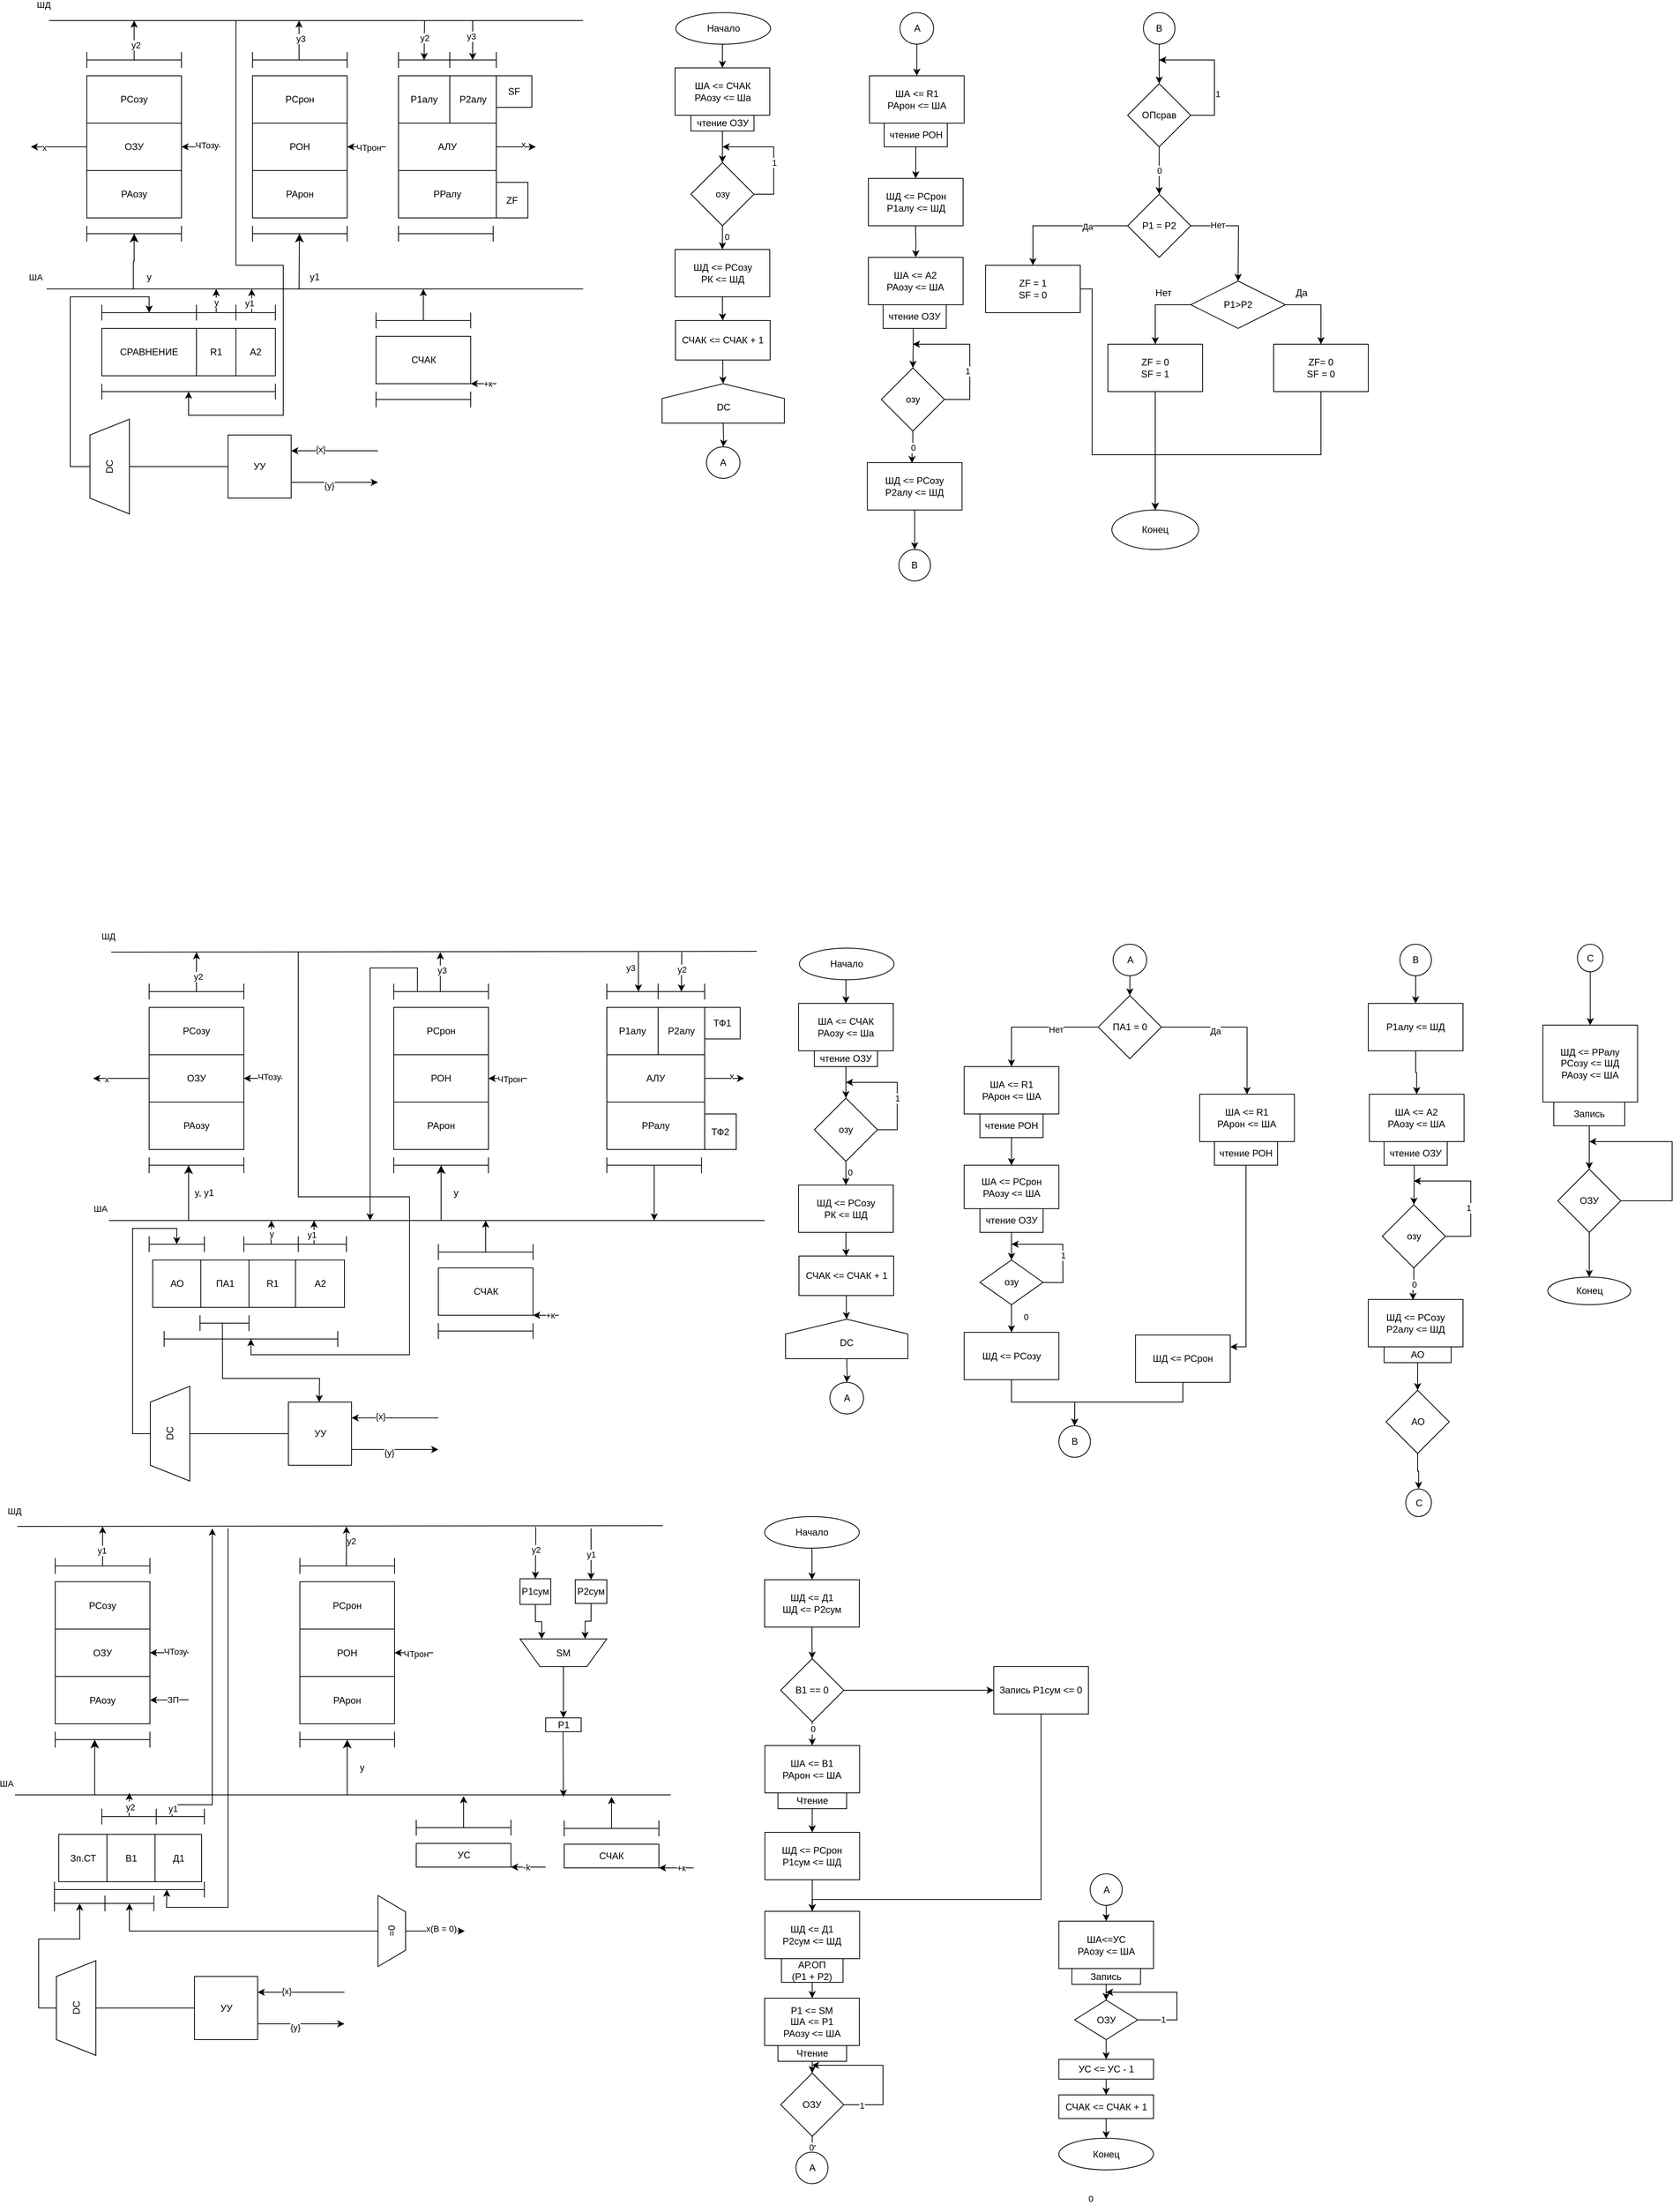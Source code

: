 <mxfile version="28.2.5">
  <diagram name="Page-1" id="4vjaePxt8hJmB_1m73Hc">
    <mxGraphModel dx="2193" dy="1731" grid="1" gridSize="10" guides="1" tooltips="1" connect="1" arrows="1" fold="1" page="1" pageScale="1" pageWidth="850" pageHeight="1100" math="0" shadow="0">
      <root>
        <mxCell id="0" />
        <mxCell id="1" parent="0" />
        <mxCell id="87p6amoQ7XiuBhZTHv8e-1" value="СРАВНЕНИЕ" style="rounded=0;whiteSpace=wrap;html=1;" parent="1" vertex="1">
          <mxGeometry x="10" y="-180" width="120" height="60" as="geometry" />
        </mxCell>
        <mxCell id="87p6amoQ7XiuBhZTHv8e-2" value="R1" style="rounded=0;whiteSpace=wrap;html=1;" parent="1" vertex="1">
          <mxGeometry x="130" y="-180" width="50" height="60" as="geometry" />
        </mxCell>
        <mxCell id="87p6amoQ7XiuBhZTHv8e-3" value="А2" style="rounded=0;whiteSpace=wrap;html=1;" parent="1" vertex="1">
          <mxGeometry x="180" y="-180" width="50" height="60" as="geometry" />
        </mxCell>
        <mxCell id="87p6amoQ7XiuBhZTHv8e-5" value="DC" style="shape=trapezoid;perimeter=trapezoidPerimeter;whiteSpace=wrap;html=1;fixedSize=1;rotation=-90;" parent="1" vertex="1">
          <mxGeometry x="-40" y="-30" width="120" height="50" as="geometry" />
        </mxCell>
        <mxCell id="87p6amoQ7XiuBhZTHv8e-6" value="УУ" style="whiteSpace=wrap;html=1;aspect=fixed;" parent="1" vertex="1">
          <mxGeometry x="170" y="-45" width="80" height="80" as="geometry" />
        </mxCell>
        <mxCell id="87p6amoQ7XiuBhZTHv8e-7" value="РСозу" style="rounded=0;whiteSpace=wrap;html=1;" parent="1" vertex="1">
          <mxGeometry x="-9" y="-500" width="120" height="60" as="geometry" />
        </mxCell>
        <mxCell id="87p6amoQ7XiuBhZTHv8e-8" value="ОЗУ" style="rounded=0;whiteSpace=wrap;html=1;" parent="1" vertex="1">
          <mxGeometry x="-9" y="-440" width="120" height="60" as="geometry" />
        </mxCell>
        <mxCell id="87p6amoQ7XiuBhZTHv8e-9" value="РАозу" style="rounded=0;whiteSpace=wrap;html=1;" parent="1" vertex="1">
          <mxGeometry x="-9" y="-380" width="120" height="60" as="geometry" />
        </mxCell>
        <mxCell id="87p6amoQ7XiuBhZTHv8e-10" value="РСрон" style="rounded=0;whiteSpace=wrap;html=1;" parent="1" vertex="1">
          <mxGeometry x="201" y="-500" width="120" height="60" as="geometry" />
        </mxCell>
        <mxCell id="87p6amoQ7XiuBhZTHv8e-11" value="РОН" style="rounded=0;whiteSpace=wrap;html=1;" parent="1" vertex="1">
          <mxGeometry x="201" y="-440" width="120" height="60" as="geometry" />
        </mxCell>
        <mxCell id="87p6amoQ7XiuBhZTHv8e-12" value="РАрон" style="rounded=0;whiteSpace=wrap;html=1;" parent="1" vertex="1">
          <mxGeometry x="201" y="-380" width="120" height="60" as="geometry" />
        </mxCell>
        <mxCell id="87p6amoQ7XiuBhZTHv8e-13" value="Р1алу" style="rounded=0;whiteSpace=wrap;html=1;" parent="1" vertex="1">
          <mxGeometry x="386" y="-500" width="65" height="60" as="geometry" />
        </mxCell>
        <mxCell id="87p6amoQ7XiuBhZTHv8e-14" value="АЛУ" style="rounded=0;whiteSpace=wrap;html=1;" parent="1" vertex="1">
          <mxGeometry x="386" y="-440" width="124" height="60" as="geometry" />
        </mxCell>
        <mxCell id="87p6amoQ7XiuBhZTHv8e-15" value="РРалу" style="rounded=0;whiteSpace=wrap;html=1;" parent="1" vertex="1">
          <mxGeometry x="386" y="-380" width="124" height="60" as="geometry" />
        </mxCell>
        <mxCell id="87p6amoQ7XiuBhZTHv8e-16" value="" style="endArrow=none;html=1;rounded=0;" parent="1" edge="1">
          <mxGeometry width="50" height="50" relative="1" as="geometry">
            <mxPoint x="-60" y="-230" as="sourcePoint" />
            <mxPoint x="620" y="-230" as="targetPoint" />
          </mxGeometry>
        </mxCell>
        <mxCell id="VAsp2LrHcUiWLGwf6JHy-3" value="ША" style="edgeLabel;html=1;align=center;verticalAlign=middle;resizable=0;points=[];" parent="87p6amoQ7XiuBhZTHv8e-16" vertex="1" connectable="0">
          <mxGeometry x="-0.96" relative="1" as="geometry">
            <mxPoint x="-28" y="-15" as="offset" />
          </mxGeometry>
        </mxCell>
        <mxCell id="87p6amoQ7XiuBhZTHv8e-17" value="" style="endArrow=none;html=1;rounded=0;" parent="1" edge="1">
          <mxGeometry width="50" height="50" relative="1" as="geometry">
            <mxPoint x="-57" y="-570" as="sourcePoint" />
            <mxPoint x="620" y="-570" as="targetPoint" />
          </mxGeometry>
        </mxCell>
        <mxCell id="VAsp2LrHcUiWLGwf6JHy-2" value="ШД" style="edgeLabel;html=1;align=center;verticalAlign=middle;resizable=0;points=[];" parent="87p6amoQ7XiuBhZTHv8e-17" vertex="1" connectable="0">
          <mxGeometry x="-0.964" y="3" relative="1" as="geometry">
            <mxPoint x="-19" y="-17" as="offset" />
          </mxGeometry>
        </mxCell>
        <mxCell id="87p6amoQ7XiuBhZTHv8e-18" value="Р2алу" style="rounded=0;whiteSpace=wrap;html=1;" parent="1" vertex="1">
          <mxGeometry x="451" y="-500" width="59" height="60" as="geometry" />
        </mxCell>
        <mxCell id="87p6amoQ7XiuBhZTHv8e-19" value="СЧАК" style="rounded=0;whiteSpace=wrap;html=1;" parent="1" vertex="1">
          <mxGeometry x="357.5" y="-170" width="120" height="60" as="geometry" />
        </mxCell>
        <mxCell id="87p6amoQ7XiuBhZTHv8e-20" value="SF" style="rounded=0;whiteSpace=wrap;html=1;" parent="1" vertex="1">
          <mxGeometry x="510" y="-500" width="45" height="40" as="geometry" />
        </mxCell>
        <mxCell id="87p6amoQ7XiuBhZTHv8e-21" value="ZF" style="rounded=0;whiteSpace=wrap;html=1;direction=south;" parent="1" vertex="1">
          <mxGeometry x="510" y="-365" width="40" height="45" as="geometry" />
        </mxCell>
        <mxCell id="87p6amoQ7XiuBhZTHv8e-24" value="" style="shape=crossbar;whiteSpace=wrap;html=1;rounded=1;" parent="1" vertex="1">
          <mxGeometry x="-9" y="-310" width="120" height="20" as="geometry" />
        </mxCell>
        <mxCell id="87p6amoQ7XiuBhZTHv8e-25" value="" style="shape=crossbar;whiteSpace=wrap;html=1;rounded=1;" parent="1" vertex="1">
          <mxGeometry x="201" y="-310" width="120" height="20" as="geometry" />
        </mxCell>
        <mxCell id="87p6amoQ7XiuBhZTHv8e-27" value="" style="shape=crossbar;whiteSpace=wrap;html=1;rounded=1;" parent="1" vertex="1">
          <mxGeometry x="386" y="-310" width="120" height="20" as="geometry" />
        </mxCell>
        <mxCell id="87p6amoQ7XiuBhZTHv8e-28" value="" style="shape=crossbar;whiteSpace=wrap;html=1;rounded=1;" parent="1" vertex="1">
          <mxGeometry x="357.5" y="-100" width="120" height="20" as="geometry" />
        </mxCell>
        <mxCell id="87p6amoQ7XiuBhZTHv8e-29" value="" style="shape=crossbar;whiteSpace=wrap;html=1;rounded=1;" parent="1" vertex="1">
          <mxGeometry x="10" y="-110" width="220" height="20" as="geometry" />
        </mxCell>
        <mxCell id="hYeJq-xYVNIXQvJbZImF-2" value="" style="edgeStyle=elbowEdgeStyle;elbow=vertical;endArrow=classic;html=1;curved=0;rounded=0;endSize=8;startSize=8;entryX=0.5;entryY=0.5;entryDx=0;entryDy=0;entryPerimeter=0;" parent="1" target="87p6amoQ7XiuBhZTHv8e-24" edge="1">
          <mxGeometry width="50" height="50" relative="1" as="geometry">
            <mxPoint x="50" y="-230" as="sourcePoint" />
            <mxPoint x="50" y="-260" as="targetPoint" />
          </mxGeometry>
        </mxCell>
        <mxCell id="hYeJq-xYVNIXQvJbZImF-4" value="" style="edgeStyle=elbowEdgeStyle;elbow=horizontal;endArrow=classic;html=1;curved=0;rounded=0;endSize=8;startSize=8;entryX=0.5;entryY=0.5;entryDx=0;entryDy=0;entryPerimeter=0;" parent="1" target="87p6amoQ7XiuBhZTHv8e-25" edge="1">
          <mxGeometry width="50" height="50" relative="1" as="geometry">
            <mxPoint x="260" y="-230" as="sourcePoint" />
            <mxPoint x="290" y="-270" as="targetPoint" />
          </mxGeometry>
        </mxCell>
        <mxCell id="hYeJq-xYVNIXQvJbZImF-6" value="" style="shape=crossbar;whiteSpace=wrap;html=1;rounded=1;" parent="1" vertex="1">
          <mxGeometry x="10" y="-210" width="120" height="20" as="geometry" />
        </mxCell>
        <mxCell id="hYeJq-xYVNIXQvJbZImF-7" value="" style="shape=crossbar;whiteSpace=wrap;html=1;rounded=1;" parent="1" vertex="1">
          <mxGeometry x="130" y="-210" width="50" height="20" as="geometry" />
        </mxCell>
        <mxCell id="hYeJq-xYVNIXQvJbZImF-12" value="" style="shape=crossbar;whiteSpace=wrap;html=1;rounded=1;" parent="1" vertex="1">
          <mxGeometry x="180" y="-210" width="50" height="20" as="geometry" />
        </mxCell>
        <mxCell id="VAsp2LrHcUiWLGwf6JHy-7" style="edgeStyle=orthogonalEdgeStyle;rounded=0;orthogonalLoop=1;jettySize=auto;html=1;exitX=0.5;exitY=0.5;exitDx=0;exitDy=0;exitPerimeter=0;" parent="1" source="hYeJq-xYVNIXQvJbZImF-13" edge="1">
          <mxGeometry relative="1" as="geometry">
            <mxPoint x="417.5" y="-230" as="targetPoint" />
          </mxGeometry>
        </mxCell>
        <mxCell id="hYeJq-xYVNIXQvJbZImF-13" value="" style="shape=crossbar;whiteSpace=wrap;html=1;rounded=1;" parent="1" vertex="1">
          <mxGeometry x="357.5" y="-200" width="120" height="20" as="geometry" />
        </mxCell>
        <mxCell id="hYeJq-xYVNIXQvJbZImF-14" value="" style="shape=crossbar;whiteSpace=wrap;html=1;rounded=1;" parent="1" vertex="1">
          <mxGeometry x="-9" y="-530" width="120" height="20" as="geometry" />
        </mxCell>
        <mxCell id="hYeJq-xYVNIXQvJbZImF-15" value="" style="shape=crossbar;whiteSpace=wrap;html=1;rounded=1;" parent="1" vertex="1">
          <mxGeometry x="201" y="-530" width="120" height="20" as="geometry" />
        </mxCell>
        <mxCell id="hYeJq-xYVNIXQvJbZImF-16" value="" style="shape=crossbar;whiteSpace=wrap;html=1;rounded=1;" parent="1" vertex="1">
          <mxGeometry x="386" y="-530" width="65" height="20" as="geometry" />
        </mxCell>
        <mxCell id="hYeJq-xYVNIXQvJbZImF-17" value="" style="shape=crossbar;whiteSpace=wrap;html=1;rounded=1;" parent="1" vertex="1">
          <mxGeometry x="451" y="-530" width="59" height="20" as="geometry" />
        </mxCell>
        <mxCell id="VAsp2LrHcUiWLGwf6JHy-5" style="edgeStyle=orthogonalEdgeStyle;rounded=0;orthogonalLoop=1;jettySize=auto;html=1;entryX=0.5;entryY=0.5;entryDx=0;entryDy=0;entryPerimeter=0;exitX=0.5;exitY=0;exitDx=0;exitDy=0;" parent="1" source="87p6amoQ7XiuBhZTHv8e-5" target="hYeJq-xYVNIXQvJbZImF-6" edge="1">
          <mxGeometry relative="1" as="geometry">
            <Array as="points">
              <mxPoint x="-30" y="-5" />
              <mxPoint x="-30" y="-220" />
              <mxPoint x="70" y="-220" />
            </Array>
          </mxGeometry>
        </mxCell>
        <mxCell id="VAsp2LrHcUiWLGwf6JHy-8" value="" style="endArrow=classic;html=1;rounded=0;entryX=1;entryY=1;entryDx=0;entryDy=0;" parent="1" target="87p6amoQ7XiuBhZTHv8e-19" edge="1">
          <mxGeometry width="50" height="50" relative="1" as="geometry">
            <mxPoint x="510" y="-110" as="sourcePoint" />
            <mxPoint x="550" y="-130" as="targetPoint" />
          </mxGeometry>
        </mxCell>
        <mxCell id="VAsp2LrHcUiWLGwf6JHy-29" value="+к" style="edgeLabel;html=1;align=center;verticalAlign=middle;resizable=0;points=[];" parent="VAsp2LrHcUiWLGwf6JHy-8" vertex="1" connectable="0">
          <mxGeometry x="-0.235" relative="1" as="geometry">
            <mxPoint x="1" as="offset" />
          </mxGeometry>
        </mxCell>
        <mxCell id="VAsp2LrHcUiWLGwf6JHy-9" value="" style="endArrow=classic;html=1;rounded=0;" parent="1" edge="1">
          <mxGeometry width="50" height="50" relative="1" as="geometry">
            <mxPoint x="200" y="-200" as="sourcePoint" />
            <mxPoint x="200" y="-230" as="targetPoint" />
          </mxGeometry>
        </mxCell>
        <mxCell id="VAsp2LrHcUiWLGwf6JHy-15" value="y1" style="edgeLabel;html=1;align=center;verticalAlign=middle;resizable=0;points=[];" parent="VAsp2LrHcUiWLGwf6JHy-9" vertex="1" connectable="0">
          <mxGeometry x="-0.181" y="3" relative="1" as="geometry">
            <mxPoint as="offset" />
          </mxGeometry>
        </mxCell>
        <mxCell id="VAsp2LrHcUiWLGwf6JHy-10" value="" style="endArrow=classic;html=1;rounded=0;exitX=0.5;exitY=0.5;exitDx=0;exitDy=0;exitPerimeter=0;" parent="1" source="hYeJq-xYVNIXQvJbZImF-7" edge="1">
          <mxGeometry width="50" height="50" relative="1" as="geometry">
            <mxPoint x="280" y="-120" as="sourcePoint" />
            <mxPoint x="155" y="-230" as="targetPoint" />
          </mxGeometry>
        </mxCell>
        <mxCell id="VAsp2LrHcUiWLGwf6JHy-14" value="y" style="edgeLabel;html=1;align=center;verticalAlign=middle;resizable=0;points=[];" parent="VAsp2LrHcUiWLGwf6JHy-10" vertex="1" connectable="0">
          <mxGeometry x="-0.114" relative="1" as="geometry">
            <mxPoint as="offset" />
          </mxGeometry>
        </mxCell>
        <mxCell id="VAsp2LrHcUiWLGwf6JHy-11" value="" style="endArrow=classic;html=1;rounded=0;entryX=1;entryY=0.25;entryDx=0;entryDy=0;" parent="1" target="87p6amoQ7XiuBhZTHv8e-6" edge="1">
          <mxGeometry width="50" height="50" relative="1" as="geometry">
            <mxPoint x="360" y="-25" as="sourcePoint" />
            <mxPoint x="330" y="-20" as="targetPoint" />
          </mxGeometry>
        </mxCell>
        <mxCell id="VAsp2LrHcUiWLGwf6JHy-22" value="{x}" style="edgeLabel;html=1;align=center;verticalAlign=middle;resizable=0;points=[];" parent="VAsp2LrHcUiWLGwf6JHy-11" vertex="1" connectable="0">
          <mxGeometry x="0.34" y="-2" relative="1" as="geometry">
            <mxPoint as="offset" />
          </mxGeometry>
        </mxCell>
        <mxCell id="VAsp2LrHcUiWLGwf6JHy-12" value="" style="endArrow=classic;html=1;rounded=0;exitX=1;exitY=0.75;exitDx=0;exitDy=0;" parent="1" source="87p6amoQ7XiuBhZTHv8e-6" edge="1">
          <mxGeometry width="50" height="50" relative="1" as="geometry">
            <mxPoint x="280" y="35" as="sourcePoint" />
            <mxPoint x="360" y="15" as="targetPoint" />
          </mxGeometry>
        </mxCell>
        <mxCell id="VAsp2LrHcUiWLGwf6JHy-23" value="{y}" style="edgeLabel;html=1;align=center;verticalAlign=middle;resizable=0;points=[];" parent="VAsp2LrHcUiWLGwf6JHy-12" vertex="1" connectable="0">
          <mxGeometry x="-0.14" y="-4" relative="1" as="geometry">
            <mxPoint as="offset" />
          </mxGeometry>
        </mxCell>
        <mxCell id="VAsp2LrHcUiWLGwf6JHy-13" value="" style="endArrow=none;html=1;rounded=0;exitX=0.5;exitY=1;exitDx=0;exitDy=0;entryX=0;entryY=0.5;entryDx=0;entryDy=0;" parent="1" source="87p6amoQ7XiuBhZTHv8e-5" target="87p6amoQ7XiuBhZTHv8e-6" edge="1">
          <mxGeometry width="50" height="50" relative="1" as="geometry">
            <mxPoint x="190" y="-190" as="sourcePoint" />
            <mxPoint x="240" y="-240" as="targetPoint" />
          </mxGeometry>
        </mxCell>
        <mxCell id="VAsp2LrHcUiWLGwf6JHy-18" value="y1" style="text;html=1;align=center;verticalAlign=middle;whiteSpace=wrap;rounded=0;" parent="1" vertex="1">
          <mxGeometry x="250" y="-260" width="60" height="30" as="geometry" />
        </mxCell>
        <mxCell id="VAsp2LrHcUiWLGwf6JHy-19" value="y" style="text;html=1;align=center;verticalAlign=middle;whiteSpace=wrap;rounded=0;" parent="1" vertex="1">
          <mxGeometry x="40" y="-260" width="60" height="30" as="geometry" />
        </mxCell>
        <mxCell id="VAsp2LrHcUiWLGwf6JHy-24" value="" style="endArrow=classic;html=1;rounded=0;entryX=0.5;entryY=0.5;entryDx=0;entryDy=0;entryPerimeter=0;" parent="1" target="87p6amoQ7XiuBhZTHv8e-29" edge="1">
          <mxGeometry width="50" height="50" relative="1" as="geometry">
            <mxPoint x="180" y="-570" as="sourcePoint" />
            <mxPoint x="230" y="-600" as="targetPoint" />
            <Array as="points">
              <mxPoint x="180" y="-260" />
              <mxPoint x="240" y="-260" />
              <mxPoint x="240" y="-70" />
              <mxPoint x="120" y="-70" />
            </Array>
          </mxGeometry>
        </mxCell>
        <mxCell id="VAsp2LrHcUiWLGwf6JHy-25" value="" style="endArrow=classic;html=1;rounded=0;entryX=1;entryY=0.5;entryDx=0;entryDy=0;" parent="1" target="87p6amoQ7XiuBhZTHv8e-8" edge="1">
          <mxGeometry width="50" height="50" relative="1" as="geometry">
            <mxPoint x="160" y="-410" as="sourcePoint" />
            <mxPoint x="190" y="-410" as="targetPoint" />
          </mxGeometry>
        </mxCell>
        <mxCell id="VAsp2LrHcUiWLGwf6JHy-26" value="ЧТозу" style="edgeLabel;html=1;align=center;verticalAlign=middle;resizable=0;points=[];" parent="VAsp2LrHcUiWLGwf6JHy-25" vertex="1" connectable="0">
          <mxGeometry x="-0.29" y="-2" relative="1" as="geometry">
            <mxPoint as="offset" />
          </mxGeometry>
        </mxCell>
        <mxCell id="VAsp2LrHcUiWLGwf6JHy-27" value="" style="endArrow=classic;html=1;rounded=0;entryX=1;entryY=0.5;entryDx=0;entryDy=0;" parent="1" edge="1">
          <mxGeometry width="50" height="50" relative="1" as="geometry">
            <mxPoint x="370" y="-410" as="sourcePoint" />
            <mxPoint x="321" y="-410" as="targetPoint" />
          </mxGeometry>
        </mxCell>
        <mxCell id="VAsp2LrHcUiWLGwf6JHy-28" value="ЧТрон" style="edgeLabel;html=1;align=center;verticalAlign=middle;resizable=0;points=[];" parent="VAsp2LrHcUiWLGwf6JHy-27" vertex="1" connectable="0">
          <mxGeometry x="-0.074" y="1" relative="1" as="geometry">
            <mxPoint as="offset" />
          </mxGeometry>
        </mxCell>
        <mxCell id="VAsp2LrHcUiWLGwf6JHy-30" value="" style="endArrow=classic;html=1;rounded=0;exitX=0.5;exitY=0.5;exitDx=0;exitDy=0;exitPerimeter=0;" parent="1" source="hYeJq-xYVNIXQvJbZImF-14" edge="1">
          <mxGeometry width="50" height="50" relative="1" as="geometry">
            <mxPoint x="180" y="-410" as="sourcePoint" />
            <mxPoint x="51" y="-570" as="targetPoint" />
          </mxGeometry>
        </mxCell>
        <mxCell id="VAsp2LrHcUiWLGwf6JHy-31" value="y2" style="edgeLabel;html=1;align=center;verticalAlign=middle;resizable=0;points=[];" parent="VAsp2LrHcUiWLGwf6JHy-30" vertex="1" connectable="0">
          <mxGeometry x="-0.237" y="-2" relative="1" as="geometry">
            <mxPoint as="offset" />
          </mxGeometry>
        </mxCell>
        <mxCell id="VAsp2LrHcUiWLGwf6JHy-32" value="" style="endArrow=classic;html=1;rounded=0;" parent="1" edge="1">
          <mxGeometry width="50" height="50" relative="1" as="geometry">
            <mxPoint x="260" y="-520" as="sourcePoint" />
            <mxPoint x="260" y="-570" as="targetPoint" />
          </mxGeometry>
        </mxCell>
        <mxCell id="VAsp2LrHcUiWLGwf6JHy-33" value="y3" style="edgeLabel;html=1;align=center;verticalAlign=middle;resizable=0;points=[];" parent="VAsp2LrHcUiWLGwf6JHy-32" vertex="1" connectable="0">
          <mxGeometry x="0.077" y="-2" relative="1" as="geometry">
            <mxPoint as="offset" />
          </mxGeometry>
        </mxCell>
        <mxCell id="VAsp2LrHcUiWLGwf6JHy-34" value="" style="endArrow=classic;html=1;rounded=0;entryX=0.5;entryY=0.5;entryDx=0;entryDy=0;entryPerimeter=0;" parent="1" target="hYeJq-xYVNIXQvJbZImF-16" edge="1">
          <mxGeometry width="50" height="50" relative="1" as="geometry">
            <mxPoint x="419" y="-570" as="sourcePoint" />
            <mxPoint x="400" y="-460" as="targetPoint" />
          </mxGeometry>
        </mxCell>
        <mxCell id="VAsp2LrHcUiWLGwf6JHy-36" value="y2" style="edgeLabel;html=1;align=center;verticalAlign=middle;resizable=0;points=[];" parent="VAsp2LrHcUiWLGwf6JHy-34" vertex="1" connectable="0">
          <mxGeometry x="-0.177" relative="1" as="geometry">
            <mxPoint y="1" as="offset" />
          </mxGeometry>
        </mxCell>
        <mxCell id="VAsp2LrHcUiWLGwf6JHy-37" value="" style="endArrow=classic;html=1;rounded=0;" parent="1" edge="1">
          <mxGeometry width="50" height="50" relative="1" as="geometry">
            <mxPoint x="480" y="-570" as="sourcePoint" />
            <mxPoint x="480" y="-520" as="targetPoint" />
          </mxGeometry>
        </mxCell>
        <mxCell id="VAsp2LrHcUiWLGwf6JHy-38" value="y3" style="edgeLabel;html=1;align=center;verticalAlign=middle;resizable=0;points=[];" parent="VAsp2LrHcUiWLGwf6JHy-37" vertex="1" connectable="0">
          <mxGeometry x="-0.554" y="-3" relative="1" as="geometry">
            <mxPoint x="1" y="9" as="offset" />
          </mxGeometry>
        </mxCell>
        <mxCell id="VAsp2LrHcUiWLGwf6JHy-39" value="" style="endArrow=classic;html=1;rounded=0;exitX=0;exitY=0.5;exitDx=0;exitDy=0;" parent="1" source="87p6amoQ7XiuBhZTHv8e-8" edge="1">
          <mxGeometry width="50" height="50" relative="1" as="geometry">
            <mxPoint x="-120" y="-390" as="sourcePoint" />
            <mxPoint x="-80" y="-410" as="targetPoint" />
          </mxGeometry>
        </mxCell>
        <mxCell id="VAsp2LrHcUiWLGwf6JHy-40" value="x" style="edgeLabel;html=1;align=center;verticalAlign=middle;resizable=0;points=[];" parent="VAsp2LrHcUiWLGwf6JHy-39" vertex="1" connectable="0">
          <mxGeometry x="0.533" y="1" relative="1" as="geometry">
            <mxPoint as="offset" />
          </mxGeometry>
        </mxCell>
        <mxCell id="VAsp2LrHcUiWLGwf6JHy-46" value="ША &amp;lt;= СЧАК&lt;div&gt;РАозу &amp;lt;= Ша&lt;/div&gt;" style="rounded=0;whiteSpace=wrap;html=1;" parent="1" vertex="1">
          <mxGeometry x="736.5" y="-510" width="120" height="60" as="geometry" />
        </mxCell>
        <mxCell id="VAsp2LrHcUiWLGwf6JHy-55" style="edgeStyle=orthogonalEdgeStyle;rounded=0;orthogonalLoop=1;jettySize=auto;html=1;entryX=0.5;entryY=0;entryDx=0;entryDy=0;" parent="1" source="VAsp2LrHcUiWLGwf6JHy-47" target="VAsp2LrHcUiWLGwf6JHy-54" edge="1">
          <mxGeometry relative="1" as="geometry" />
        </mxCell>
        <mxCell id="VAsp2LrHcUiWLGwf6JHy-47" value="чтение ОЗУ" style="rounded=0;whiteSpace=wrap;html=1;" parent="1" vertex="1">
          <mxGeometry x="756.5" y="-450" width="80" height="20" as="geometry" />
        </mxCell>
        <mxCell id="VAsp2LrHcUiWLGwf6JHy-50" value="" style="endArrow=classic;html=1;rounded=0;" parent="1" edge="1">
          <mxGeometry width="50" height="50" relative="1" as="geometry">
            <mxPoint x="510" y="-410" as="sourcePoint" />
            <mxPoint x="560" y="-410" as="targetPoint" />
          </mxGeometry>
        </mxCell>
        <mxCell id="VAsp2LrHcUiWLGwf6JHy-51" value="x" style="edgeLabel;html=1;align=center;verticalAlign=middle;resizable=0;points=[];" parent="VAsp2LrHcUiWLGwf6JHy-50" vertex="1" connectable="0">
          <mxGeometry x="0.34" y="3" relative="1" as="geometry">
            <mxPoint as="offset" />
          </mxGeometry>
        </mxCell>
        <mxCell id="VAsp2LrHcUiWLGwf6JHy-53" style="edgeStyle=orthogonalEdgeStyle;rounded=0;orthogonalLoop=1;jettySize=auto;html=1;entryX=0.5;entryY=0;entryDx=0;entryDy=0;" parent="1" target="VAsp2LrHcUiWLGwf6JHy-46" edge="1">
          <mxGeometry relative="1" as="geometry">
            <mxPoint x="796.5" y="-540" as="sourcePoint" />
          </mxGeometry>
        </mxCell>
        <mxCell id="VAsp2LrHcUiWLGwf6JHy-137" value="" style="edgeStyle=orthogonalEdgeStyle;rounded=0;orthogonalLoop=1;jettySize=auto;html=1;" parent="1" source="VAsp2LrHcUiWLGwf6JHy-54" target="VAsp2LrHcUiWLGwf6JHy-136" edge="1">
          <mxGeometry relative="1" as="geometry" />
        </mxCell>
        <mxCell id="EawJJbU1DG_IDFBdasAX-26" value="0" style="edgeLabel;html=1;align=center;verticalAlign=middle;resizable=0;points=[];" parent="VAsp2LrHcUiWLGwf6JHy-137" vertex="1" connectable="0">
          <mxGeometry x="0.357" y="5" relative="1" as="geometry">
            <mxPoint as="offset" />
          </mxGeometry>
        </mxCell>
        <mxCell id="VAsp2LrHcUiWLGwf6JHy-54" value="озу" style="rhombus;whiteSpace=wrap;html=1;" parent="1" vertex="1">
          <mxGeometry x="756.5" y="-390" width="80" height="80" as="geometry" />
        </mxCell>
        <mxCell id="VAsp2LrHcUiWLGwf6JHy-57" value="ПА1" style="rounded=0;whiteSpace=wrap;html=1;" parent="1" vertex="1">
          <mxGeometry x="135.5" y="1000" width="61" height="60" as="geometry" />
        </mxCell>
        <mxCell id="VAsp2LrHcUiWLGwf6JHy-58" value="R1" style="rounded=0;whiteSpace=wrap;html=1;" parent="1" vertex="1">
          <mxGeometry x="196.5" y="1000" width="59" height="60" as="geometry" />
        </mxCell>
        <mxCell id="VAsp2LrHcUiWLGwf6JHy-59" value="А2" style="rounded=0;whiteSpace=wrap;html=1;" parent="1" vertex="1">
          <mxGeometry x="255.5" y="1000" width="62" height="60" as="geometry" />
        </mxCell>
        <mxCell id="VAsp2LrHcUiWLGwf6JHy-60" value="DC" style="shape=trapezoid;perimeter=trapezoidPerimeter;whiteSpace=wrap;html=1;fixedSize=1;rotation=-90;" parent="1" vertex="1">
          <mxGeometry x="36.5" y="1195" width="120" height="50" as="geometry" />
        </mxCell>
        <mxCell id="VAsp2LrHcUiWLGwf6JHy-61" value="УУ" style="whiteSpace=wrap;html=1;aspect=fixed;" parent="1" vertex="1">
          <mxGeometry x="246.5" y="1180" width="80" height="80" as="geometry" />
        </mxCell>
        <mxCell id="VAsp2LrHcUiWLGwf6JHy-62" value="РСозу" style="rounded=0;whiteSpace=wrap;html=1;" parent="1" vertex="1">
          <mxGeometry x="70" y="680" width="120" height="60" as="geometry" />
        </mxCell>
        <mxCell id="VAsp2LrHcUiWLGwf6JHy-63" value="ОЗУ" style="rounded=0;whiteSpace=wrap;html=1;" parent="1" vertex="1">
          <mxGeometry x="70" y="740" width="120" height="60" as="geometry" />
        </mxCell>
        <mxCell id="VAsp2LrHcUiWLGwf6JHy-64" value="РАозу" style="rounded=0;whiteSpace=wrap;html=1;" parent="1" vertex="1">
          <mxGeometry x="70" y="800" width="120" height="60" as="geometry" />
        </mxCell>
        <mxCell id="VAsp2LrHcUiWLGwf6JHy-65" value="РСрон" style="rounded=0;whiteSpace=wrap;html=1;" parent="1" vertex="1">
          <mxGeometry x="380" y="680" width="120" height="60" as="geometry" />
        </mxCell>
        <mxCell id="VAsp2LrHcUiWLGwf6JHy-66" value="РОН" style="rounded=0;whiteSpace=wrap;html=1;" parent="1" vertex="1">
          <mxGeometry x="380" y="740" width="120" height="60" as="geometry" />
        </mxCell>
        <mxCell id="VAsp2LrHcUiWLGwf6JHy-67" value="РАрон" style="rounded=0;whiteSpace=wrap;html=1;" parent="1" vertex="1">
          <mxGeometry x="380" y="800" width="120" height="60" as="geometry" />
        </mxCell>
        <mxCell id="VAsp2LrHcUiWLGwf6JHy-68" value="Р1алу" style="rounded=0;whiteSpace=wrap;html=1;" parent="1" vertex="1">
          <mxGeometry x="650" y="680" width="65" height="60" as="geometry" />
        </mxCell>
        <mxCell id="VAsp2LrHcUiWLGwf6JHy-69" value="АЛУ" style="rounded=0;whiteSpace=wrap;html=1;" parent="1" vertex="1">
          <mxGeometry x="650" y="740" width="124" height="60" as="geometry" />
        </mxCell>
        <mxCell id="VAsp2LrHcUiWLGwf6JHy-70" value="РРалу" style="rounded=0;whiteSpace=wrap;html=1;" parent="1" vertex="1">
          <mxGeometry x="650" y="800" width="124" height="60" as="geometry" />
        </mxCell>
        <mxCell id="VAsp2LrHcUiWLGwf6JHy-71" value="" style="endArrow=none;html=1;rounded=0;" parent="1" edge="1">
          <mxGeometry width="50" height="50" relative="1" as="geometry">
            <mxPoint x="19" y="950" as="sourcePoint" />
            <mxPoint x="850" y="950" as="targetPoint" />
          </mxGeometry>
        </mxCell>
        <mxCell id="VAsp2LrHcUiWLGwf6JHy-72" value="ША" style="edgeLabel;html=1;align=center;verticalAlign=middle;resizable=0;points=[];" parent="VAsp2LrHcUiWLGwf6JHy-71" vertex="1" connectable="0">
          <mxGeometry x="-0.96" relative="1" as="geometry">
            <mxPoint x="-28" y="-15" as="offset" />
          </mxGeometry>
        </mxCell>
        <mxCell id="VAsp2LrHcUiWLGwf6JHy-73" value="" style="endArrow=none;html=1;rounded=0;" parent="1" edge="1">
          <mxGeometry width="50" height="50" relative="1" as="geometry">
            <mxPoint x="22" y="610" as="sourcePoint" />
            <mxPoint x="840" y="609" as="targetPoint" />
          </mxGeometry>
        </mxCell>
        <mxCell id="VAsp2LrHcUiWLGwf6JHy-74" value="ШД" style="edgeLabel;html=1;align=center;verticalAlign=middle;resizable=0;points=[];" parent="VAsp2LrHcUiWLGwf6JHy-73" vertex="1" connectable="0">
          <mxGeometry x="-0.964" y="3" relative="1" as="geometry">
            <mxPoint x="-19" y="-17" as="offset" />
          </mxGeometry>
        </mxCell>
        <mxCell id="VAsp2LrHcUiWLGwf6JHy-75" value="Р2алу" style="rounded=0;whiteSpace=wrap;html=1;" parent="1" vertex="1">
          <mxGeometry x="715" y="680" width="59" height="60" as="geometry" />
        </mxCell>
        <mxCell id="VAsp2LrHcUiWLGwf6JHy-76" value="СЧАК" style="rounded=0;whiteSpace=wrap;html=1;" parent="1" vertex="1">
          <mxGeometry x="436.5" y="1010" width="120" height="60" as="geometry" />
        </mxCell>
        <mxCell id="VAsp2LrHcUiWLGwf6JHy-77" value="ТФ1" style="rounded=0;whiteSpace=wrap;html=1;" parent="1" vertex="1">
          <mxGeometry x="774" y="680" width="45" height="40" as="geometry" />
        </mxCell>
        <mxCell id="VAsp2LrHcUiWLGwf6JHy-78" value="ТФ2" style="rounded=0;whiteSpace=wrap;html=1;direction=south;" parent="1" vertex="1">
          <mxGeometry x="774" y="815" width="40" height="45" as="geometry" />
        </mxCell>
        <mxCell id="VAsp2LrHcUiWLGwf6JHy-79" value="" style="shape=crossbar;whiteSpace=wrap;html=1;rounded=1;" parent="1" vertex="1">
          <mxGeometry x="70" y="870" width="120" height="20" as="geometry" />
        </mxCell>
        <mxCell id="VAsp2LrHcUiWLGwf6JHy-80" value="" style="shape=crossbar;whiteSpace=wrap;html=1;rounded=1;" parent="1" vertex="1">
          <mxGeometry x="380" y="870" width="120" height="20" as="geometry" />
        </mxCell>
        <mxCell id="VAsp2LrHcUiWLGwf6JHy-81" value="" style="shape=crossbar;whiteSpace=wrap;html=1;rounded=1;" parent="1" vertex="1">
          <mxGeometry x="650" y="870" width="120" height="20" as="geometry" />
        </mxCell>
        <mxCell id="VAsp2LrHcUiWLGwf6JHy-82" value="" style="shape=crossbar;whiteSpace=wrap;html=1;rounded=1;" parent="1" vertex="1">
          <mxGeometry x="436.5" y="1080" width="120" height="20" as="geometry" />
        </mxCell>
        <mxCell id="VAsp2LrHcUiWLGwf6JHy-83" value="" style="shape=crossbar;whiteSpace=wrap;html=1;rounded=1;" parent="1" vertex="1">
          <mxGeometry x="89" y="1090" width="220" height="20" as="geometry" />
        </mxCell>
        <mxCell id="VAsp2LrHcUiWLGwf6JHy-84" value="" style="edgeStyle=elbowEdgeStyle;elbow=vertical;endArrow=classic;html=1;curved=0;rounded=0;endSize=8;startSize=8;" parent="1" edge="1">
          <mxGeometry width="50" height="50" relative="1" as="geometry">
            <mxPoint x="120" y="950" as="sourcePoint" />
            <mxPoint x="120" y="880" as="targetPoint" />
            <Array as="points">
              <mxPoint x="110" y="915" />
            </Array>
          </mxGeometry>
        </mxCell>
        <mxCell id="VAsp2LrHcUiWLGwf6JHy-85" value="" style="edgeStyle=elbowEdgeStyle;elbow=horizontal;endArrow=classic;html=1;curved=0;rounded=0;endSize=8;startSize=8;entryX=0.5;entryY=0.5;entryDx=0;entryDy=0;entryPerimeter=0;" parent="1" target="VAsp2LrHcUiWLGwf6JHy-80" edge="1">
          <mxGeometry width="50" height="50" relative="1" as="geometry">
            <mxPoint x="440" y="950" as="sourcePoint" />
            <mxPoint x="369" y="910" as="targetPoint" />
          </mxGeometry>
        </mxCell>
        <mxCell id="VAsp2LrHcUiWLGwf6JHy-86" value="" style="shape=crossbar;whiteSpace=wrap;html=1;rounded=1;" parent="1" vertex="1">
          <mxGeometry x="70" y="970" width="70" height="20" as="geometry" />
        </mxCell>
        <mxCell id="VAsp2LrHcUiWLGwf6JHy-87" value="" style="shape=crossbar;whiteSpace=wrap;html=1;rounded=1;" parent="1" vertex="1">
          <mxGeometry x="190" y="970" width="69" height="20" as="geometry" />
        </mxCell>
        <mxCell id="VAsp2LrHcUiWLGwf6JHy-88" value="" style="shape=crossbar;whiteSpace=wrap;html=1;rounded=1;" parent="1" vertex="1">
          <mxGeometry x="259" y="970" width="61" height="20" as="geometry" />
        </mxCell>
        <mxCell id="VAsp2LrHcUiWLGwf6JHy-89" style="edgeStyle=orthogonalEdgeStyle;rounded=0;orthogonalLoop=1;jettySize=auto;html=1;exitX=0.5;exitY=0.5;exitDx=0;exitDy=0;exitPerimeter=0;" parent="1" source="VAsp2LrHcUiWLGwf6JHy-90" edge="1">
          <mxGeometry relative="1" as="geometry">
            <mxPoint x="496.5" y="950" as="targetPoint" />
          </mxGeometry>
        </mxCell>
        <mxCell id="VAsp2LrHcUiWLGwf6JHy-90" value="" style="shape=crossbar;whiteSpace=wrap;html=1;rounded=1;" parent="1" vertex="1">
          <mxGeometry x="436.5" y="980" width="120" height="20" as="geometry" />
        </mxCell>
        <mxCell id="VAsp2LrHcUiWLGwf6JHy-91" value="" style="shape=crossbar;whiteSpace=wrap;html=1;rounded=1;" parent="1" vertex="1">
          <mxGeometry x="70" y="650" width="120" height="20" as="geometry" />
        </mxCell>
        <mxCell id="VAsp2LrHcUiWLGwf6JHy-92" value="" style="shape=crossbar;whiteSpace=wrap;html=1;rounded=1;" parent="1" vertex="1">
          <mxGeometry x="380" y="650" width="120" height="20" as="geometry" />
        </mxCell>
        <mxCell id="VAsp2LrHcUiWLGwf6JHy-93" value="" style="shape=crossbar;whiteSpace=wrap;html=1;rounded=1;" parent="1" vertex="1">
          <mxGeometry x="650" y="650" width="65" height="20" as="geometry" />
        </mxCell>
        <mxCell id="VAsp2LrHcUiWLGwf6JHy-94" value="" style="shape=crossbar;whiteSpace=wrap;html=1;rounded=1;" parent="1" vertex="1">
          <mxGeometry x="715" y="650" width="59" height="20" as="geometry" />
        </mxCell>
        <mxCell id="VAsp2LrHcUiWLGwf6JHy-95" style="edgeStyle=orthogonalEdgeStyle;rounded=0;orthogonalLoop=1;jettySize=auto;html=1;entryX=0.5;entryY=0.5;entryDx=0;entryDy=0;entryPerimeter=0;exitX=0.5;exitY=0;exitDx=0;exitDy=0;" parent="1" source="VAsp2LrHcUiWLGwf6JHy-60" target="VAsp2LrHcUiWLGwf6JHy-86" edge="1">
          <mxGeometry relative="1" as="geometry">
            <Array as="points">
              <mxPoint x="49" y="1220" />
              <mxPoint x="49" y="960" />
              <mxPoint x="105" y="960" />
            </Array>
          </mxGeometry>
        </mxCell>
        <mxCell id="VAsp2LrHcUiWLGwf6JHy-96" value="" style="endArrow=classic;html=1;rounded=0;entryX=1;entryY=1;entryDx=0;entryDy=0;" parent="1" target="VAsp2LrHcUiWLGwf6JHy-76" edge="1">
          <mxGeometry width="50" height="50" relative="1" as="geometry">
            <mxPoint x="589" y="1070" as="sourcePoint" />
            <mxPoint x="629" y="1050" as="targetPoint" />
          </mxGeometry>
        </mxCell>
        <mxCell id="VAsp2LrHcUiWLGwf6JHy-97" value="+к" style="edgeLabel;html=1;align=center;verticalAlign=middle;resizable=0;points=[];" parent="VAsp2LrHcUiWLGwf6JHy-96" vertex="1" connectable="0">
          <mxGeometry x="-0.235" relative="1" as="geometry">
            <mxPoint x="1" as="offset" />
          </mxGeometry>
        </mxCell>
        <mxCell id="VAsp2LrHcUiWLGwf6JHy-98" value="" style="endArrow=classic;html=1;rounded=0;" parent="1" edge="1">
          <mxGeometry width="50" height="50" relative="1" as="geometry">
            <mxPoint x="279" y="980" as="sourcePoint" />
            <mxPoint x="279" y="950" as="targetPoint" />
          </mxGeometry>
        </mxCell>
        <mxCell id="VAsp2LrHcUiWLGwf6JHy-99" value="y1" style="edgeLabel;html=1;align=center;verticalAlign=middle;resizable=0;points=[];" parent="VAsp2LrHcUiWLGwf6JHy-98" vertex="1" connectable="0">
          <mxGeometry x="-0.181" y="3" relative="1" as="geometry">
            <mxPoint as="offset" />
          </mxGeometry>
        </mxCell>
        <mxCell id="VAsp2LrHcUiWLGwf6JHy-100" value="" style="endArrow=classic;html=1;rounded=0;exitX=0.5;exitY=0.5;exitDx=0;exitDy=0;exitPerimeter=0;" parent="1" source="VAsp2LrHcUiWLGwf6JHy-87" edge="1">
          <mxGeometry width="50" height="50" relative="1" as="geometry">
            <mxPoint x="359" y="1060" as="sourcePoint" />
            <mxPoint x="225" y="950" as="targetPoint" />
          </mxGeometry>
        </mxCell>
        <mxCell id="VAsp2LrHcUiWLGwf6JHy-101" value="y" style="edgeLabel;html=1;align=center;verticalAlign=middle;resizable=0;points=[];" parent="VAsp2LrHcUiWLGwf6JHy-100" vertex="1" connectable="0">
          <mxGeometry x="-0.114" relative="1" as="geometry">
            <mxPoint as="offset" />
          </mxGeometry>
        </mxCell>
        <mxCell id="VAsp2LrHcUiWLGwf6JHy-102" value="" style="endArrow=classic;html=1;rounded=0;entryX=1;entryY=0.25;entryDx=0;entryDy=0;" parent="1" target="VAsp2LrHcUiWLGwf6JHy-61" edge="1">
          <mxGeometry width="50" height="50" relative="1" as="geometry">
            <mxPoint x="436.5" y="1200" as="sourcePoint" />
            <mxPoint x="406.5" y="1205" as="targetPoint" />
          </mxGeometry>
        </mxCell>
        <mxCell id="VAsp2LrHcUiWLGwf6JHy-103" value="{x}" style="edgeLabel;html=1;align=center;verticalAlign=middle;resizable=0;points=[];" parent="VAsp2LrHcUiWLGwf6JHy-102" vertex="1" connectable="0">
          <mxGeometry x="0.34" y="-2" relative="1" as="geometry">
            <mxPoint as="offset" />
          </mxGeometry>
        </mxCell>
        <mxCell id="VAsp2LrHcUiWLGwf6JHy-104" value="" style="endArrow=classic;html=1;rounded=0;exitX=1;exitY=0.75;exitDx=0;exitDy=0;" parent="1" source="VAsp2LrHcUiWLGwf6JHy-61" edge="1">
          <mxGeometry width="50" height="50" relative="1" as="geometry">
            <mxPoint x="356.5" y="1260" as="sourcePoint" />
            <mxPoint x="436.5" y="1240" as="targetPoint" />
          </mxGeometry>
        </mxCell>
        <mxCell id="VAsp2LrHcUiWLGwf6JHy-105" value="{y}" style="edgeLabel;html=1;align=center;verticalAlign=middle;resizable=0;points=[];" parent="VAsp2LrHcUiWLGwf6JHy-104" vertex="1" connectable="0">
          <mxGeometry x="-0.14" y="-4" relative="1" as="geometry">
            <mxPoint as="offset" />
          </mxGeometry>
        </mxCell>
        <mxCell id="VAsp2LrHcUiWLGwf6JHy-106" value="" style="endArrow=none;html=1;rounded=0;exitX=0.5;exitY=1;exitDx=0;exitDy=0;entryX=0;entryY=0.5;entryDx=0;entryDy=0;" parent="1" source="VAsp2LrHcUiWLGwf6JHy-60" target="VAsp2LrHcUiWLGwf6JHy-61" edge="1">
          <mxGeometry width="50" height="50" relative="1" as="geometry">
            <mxPoint x="266.5" y="1035" as="sourcePoint" />
            <mxPoint x="316.5" y="985" as="targetPoint" />
          </mxGeometry>
        </mxCell>
        <mxCell id="VAsp2LrHcUiWLGwf6JHy-107" value="y" style="text;html=1;align=center;verticalAlign=middle;whiteSpace=wrap;rounded=0;" parent="1" vertex="1">
          <mxGeometry x="428.5" y="900" width="60" height="30" as="geometry" />
        </mxCell>
        <mxCell id="VAsp2LrHcUiWLGwf6JHy-108" value="y, y1" style="text;html=1;align=center;verticalAlign=middle;whiteSpace=wrap;rounded=0;" parent="1" vertex="1">
          <mxGeometry x="110" y="900" width="60" height="30" as="geometry" />
        </mxCell>
        <mxCell id="VAsp2LrHcUiWLGwf6JHy-109" value="" style="endArrow=classic;html=1;rounded=0;entryX=0.5;entryY=0.5;entryDx=0;entryDy=0;entryPerimeter=0;" parent="1" target="VAsp2LrHcUiWLGwf6JHy-83" edge="1">
          <mxGeometry width="50" height="50" relative="1" as="geometry">
            <mxPoint x="259" y="610" as="sourcePoint" />
            <mxPoint x="309" y="580" as="targetPoint" />
            <Array as="points">
              <mxPoint x="259" y="920" />
              <mxPoint x="400" y="920" />
              <mxPoint x="400" y="990" />
              <mxPoint x="400" y="1120" />
              <mxPoint x="300" y="1120" />
              <mxPoint x="199" y="1120" />
            </Array>
          </mxGeometry>
        </mxCell>
        <mxCell id="VAsp2LrHcUiWLGwf6JHy-110" value="" style="endArrow=classic;html=1;rounded=0;entryX=1;entryY=0.5;entryDx=0;entryDy=0;" parent="1" target="VAsp2LrHcUiWLGwf6JHy-63" edge="1">
          <mxGeometry width="50" height="50" relative="1" as="geometry">
            <mxPoint x="239" y="770" as="sourcePoint" />
            <mxPoint x="269" y="770" as="targetPoint" />
          </mxGeometry>
        </mxCell>
        <mxCell id="VAsp2LrHcUiWLGwf6JHy-111" value="ЧТозу" style="edgeLabel;html=1;align=center;verticalAlign=middle;resizable=0;points=[];" parent="VAsp2LrHcUiWLGwf6JHy-110" vertex="1" connectable="0">
          <mxGeometry x="-0.29" y="-2" relative="1" as="geometry">
            <mxPoint as="offset" />
          </mxGeometry>
        </mxCell>
        <mxCell id="VAsp2LrHcUiWLGwf6JHy-112" value="" style="endArrow=classic;html=1;rounded=0;entryX=1;entryY=0.5;entryDx=0;entryDy=0;" parent="1" edge="1">
          <mxGeometry width="50" height="50" relative="1" as="geometry">
            <mxPoint x="549" y="770" as="sourcePoint" />
            <mxPoint x="500" y="770" as="targetPoint" />
          </mxGeometry>
        </mxCell>
        <mxCell id="VAsp2LrHcUiWLGwf6JHy-113" value="ЧТрон" style="edgeLabel;html=1;align=center;verticalAlign=middle;resizable=0;points=[];" parent="VAsp2LrHcUiWLGwf6JHy-112" vertex="1" connectable="0">
          <mxGeometry x="-0.074" y="1" relative="1" as="geometry">
            <mxPoint as="offset" />
          </mxGeometry>
        </mxCell>
        <mxCell id="VAsp2LrHcUiWLGwf6JHy-114" value="" style="endArrow=classic;html=1;rounded=0;exitX=0.5;exitY=0.5;exitDx=0;exitDy=0;exitPerimeter=0;" parent="1" source="VAsp2LrHcUiWLGwf6JHy-91" edge="1">
          <mxGeometry width="50" height="50" relative="1" as="geometry">
            <mxPoint x="259" y="770" as="sourcePoint" />
            <mxPoint x="130" y="610" as="targetPoint" />
          </mxGeometry>
        </mxCell>
        <mxCell id="VAsp2LrHcUiWLGwf6JHy-115" value="y2" style="edgeLabel;html=1;align=center;verticalAlign=middle;resizable=0;points=[];" parent="VAsp2LrHcUiWLGwf6JHy-114" vertex="1" connectable="0">
          <mxGeometry x="-0.237" y="-2" relative="1" as="geometry">
            <mxPoint as="offset" />
          </mxGeometry>
        </mxCell>
        <mxCell id="VAsp2LrHcUiWLGwf6JHy-116" value="" style="endArrow=classic;html=1;rounded=0;" parent="1" edge="1">
          <mxGeometry width="50" height="50" relative="1" as="geometry">
            <mxPoint x="439" y="660" as="sourcePoint" />
            <mxPoint x="439" y="610" as="targetPoint" />
          </mxGeometry>
        </mxCell>
        <mxCell id="VAsp2LrHcUiWLGwf6JHy-117" value="y3" style="edgeLabel;html=1;align=center;verticalAlign=middle;resizable=0;points=[];" parent="VAsp2LrHcUiWLGwf6JHy-116" vertex="1" connectable="0">
          <mxGeometry x="0.077" y="-2" relative="1" as="geometry">
            <mxPoint as="offset" />
          </mxGeometry>
        </mxCell>
        <mxCell id="VAsp2LrHcUiWLGwf6JHy-118" value="" style="endArrow=classic;html=1;rounded=0;entryX=0.5;entryY=0.5;entryDx=0;entryDy=0;entryPerimeter=0;" parent="1" target="VAsp2LrHcUiWLGwf6JHy-94" edge="1">
          <mxGeometry width="50" height="50" relative="1" as="geometry">
            <mxPoint x="745" y="610" as="sourcePoint" />
            <mxPoint x="579" y="720" as="targetPoint" />
          </mxGeometry>
        </mxCell>
        <mxCell id="VAsp2LrHcUiWLGwf6JHy-119" value="y2" style="edgeLabel;html=1;align=center;verticalAlign=middle;resizable=0;points=[];" parent="VAsp2LrHcUiWLGwf6JHy-118" vertex="1" connectable="0">
          <mxGeometry x="-0.177" relative="1" as="geometry">
            <mxPoint y="1" as="offset" />
          </mxGeometry>
        </mxCell>
        <mxCell id="VAsp2LrHcUiWLGwf6JHy-120" value="" style="endArrow=classic;html=1;rounded=0;" parent="1" edge="1">
          <mxGeometry width="50" height="50" relative="1" as="geometry">
            <mxPoint x="690" y="610" as="sourcePoint" />
            <mxPoint x="690" y="660" as="targetPoint" />
          </mxGeometry>
        </mxCell>
        <mxCell id="VAsp2LrHcUiWLGwf6JHy-121" value="y3" style="edgeLabel;html=1;align=center;verticalAlign=middle;resizable=0;points=[];" parent="VAsp2LrHcUiWLGwf6JHy-120" vertex="1" connectable="0">
          <mxGeometry x="-0.554" y="-3" relative="1" as="geometry">
            <mxPoint x="-7" y="9" as="offset" />
          </mxGeometry>
        </mxCell>
        <mxCell id="VAsp2LrHcUiWLGwf6JHy-122" value="" style="endArrow=classic;html=1;rounded=0;exitX=0;exitY=0.5;exitDx=0;exitDy=0;" parent="1" source="VAsp2LrHcUiWLGwf6JHy-63" edge="1">
          <mxGeometry width="50" height="50" relative="1" as="geometry">
            <mxPoint x="-41" y="790" as="sourcePoint" />
            <mxPoint x="-1" y="770" as="targetPoint" />
          </mxGeometry>
        </mxCell>
        <mxCell id="VAsp2LrHcUiWLGwf6JHy-123" value="x" style="edgeLabel;html=1;align=center;verticalAlign=middle;resizable=0;points=[];" parent="VAsp2LrHcUiWLGwf6JHy-122" vertex="1" connectable="0">
          <mxGeometry x="0.533" y="1" relative="1" as="geometry">
            <mxPoint as="offset" />
          </mxGeometry>
        </mxCell>
        <mxCell id="VAsp2LrHcUiWLGwf6JHy-124" value="" style="endArrow=classic;html=1;rounded=0;" parent="1" edge="1">
          <mxGeometry width="50" height="50" relative="1" as="geometry">
            <mxPoint x="774" y="770" as="sourcePoint" />
            <mxPoint x="824" y="770" as="targetPoint" />
          </mxGeometry>
        </mxCell>
        <mxCell id="VAsp2LrHcUiWLGwf6JHy-125" value="x" style="edgeLabel;html=1;align=center;verticalAlign=middle;resizable=0;points=[];" parent="VAsp2LrHcUiWLGwf6JHy-124" vertex="1" connectable="0">
          <mxGeometry x="0.34" y="3" relative="1" as="geometry">
            <mxPoint as="offset" />
          </mxGeometry>
        </mxCell>
        <mxCell id="VAsp2LrHcUiWLGwf6JHy-128" value="" style="shape=crossbar;whiteSpace=wrap;html=1;rounded=1;" parent="1" vertex="1">
          <mxGeometry x="134.5" y="1070" width="62" height="20" as="geometry" />
        </mxCell>
        <mxCell id="VAsp2LrHcUiWLGwf6JHy-129" value="" style="endArrow=classic;html=1;rounded=0;entryX=0.5;entryY=0;entryDx=0;entryDy=0;exitX=0.457;exitY=0.485;exitDx=0;exitDy=0;exitPerimeter=0;" parent="1" source="VAsp2LrHcUiWLGwf6JHy-128" edge="1">
          <mxGeometry width="50" height="50" relative="1" as="geometry">
            <mxPoint x="164.5" y="1080" as="sourcePoint" />
            <mxPoint x="285.5" y="1180" as="targetPoint" />
            <Array as="points">
              <mxPoint x="163" y="1120" />
              <mxPoint x="163" y="1150" />
              <mxPoint x="286" y="1150" />
            </Array>
          </mxGeometry>
        </mxCell>
        <mxCell id="VAsp2LrHcUiWLGwf6JHy-130" value="АО" style="rounded=0;whiteSpace=wrap;html=1;" parent="1" vertex="1">
          <mxGeometry x="74.5" y="1000" width="61" height="60" as="geometry" />
        </mxCell>
        <mxCell id="VAsp2LrHcUiWLGwf6JHy-131" value="" style="endArrow=classic;html=1;rounded=0;exitX=0.25;exitY=0.5;exitDx=0;exitDy=0;exitPerimeter=0;" parent="1" source="VAsp2LrHcUiWLGwf6JHy-92" edge="1">
          <mxGeometry width="50" height="50" relative="1" as="geometry">
            <mxPoint x="360" y="820" as="sourcePoint" />
            <mxPoint x="350" y="950" as="targetPoint" />
            <Array as="points">
              <mxPoint x="410" y="630" />
              <mxPoint x="350" y="630" />
            </Array>
          </mxGeometry>
        </mxCell>
        <mxCell id="VAsp2LrHcUiWLGwf6JHy-133" value="" style="endArrow=classic;html=1;rounded=0;exitX=0.5;exitY=0.5;exitDx=0;exitDy=0;exitPerimeter=0;" parent="1" source="VAsp2LrHcUiWLGwf6JHy-81" edge="1">
          <mxGeometry width="50" height="50" relative="1" as="geometry">
            <mxPoint x="720" y="940" as="sourcePoint" />
            <mxPoint x="710" y="950" as="targetPoint" />
          </mxGeometry>
        </mxCell>
        <mxCell id="VAsp2LrHcUiWLGwf6JHy-135" value="" style="endArrow=classic;html=1;rounded=0;exitX=1;exitY=0.5;exitDx=0;exitDy=0;" parent="1" source="VAsp2LrHcUiWLGwf6JHy-54" edge="1">
          <mxGeometry width="50" height="50" relative="1" as="geometry">
            <mxPoint x="851.5" y="-340" as="sourcePoint" />
            <mxPoint x="796.5" y="-410" as="targetPoint" />
            <Array as="points">
              <mxPoint x="861.5" y="-350" />
              <mxPoint x="861.5" y="-410" />
            </Array>
          </mxGeometry>
        </mxCell>
        <mxCell id="EawJJbU1DG_IDFBdasAX-25" value="1" style="edgeLabel;html=1;align=center;verticalAlign=middle;resizable=0;points=[];" parent="VAsp2LrHcUiWLGwf6JHy-135" vertex="1" connectable="0">
          <mxGeometry x="-0.126" relative="1" as="geometry">
            <mxPoint as="offset" />
          </mxGeometry>
        </mxCell>
        <mxCell id="VAsp2LrHcUiWLGwf6JHy-145" style="edgeStyle=orthogonalEdgeStyle;rounded=0;orthogonalLoop=1;jettySize=auto;html=1;entryX=0.5;entryY=0;entryDx=0;entryDy=0;" parent="1" source="VAsp2LrHcUiWLGwf6JHy-136" target="VAsp2LrHcUiWLGwf6JHy-144" edge="1">
          <mxGeometry relative="1" as="geometry" />
        </mxCell>
        <mxCell id="VAsp2LrHcUiWLGwf6JHy-136" value="ШД &amp;lt;= РСозу&lt;div&gt;РК &amp;lt;= ШД&lt;/div&gt;" style="whiteSpace=wrap;html=1;" parent="1" vertex="1">
          <mxGeometry x="736.5" y="-280" width="120" height="60" as="geometry" />
        </mxCell>
        <mxCell id="VAsp2LrHcUiWLGwf6JHy-140" value="" style="shape=offPageConnector;whiteSpace=wrap;html=1;rotation=-180;" parent="1" vertex="1">
          <mxGeometry x="720" y="-110" width="155" height="50" as="geometry" />
        </mxCell>
        <mxCell id="VAsp2LrHcUiWLGwf6JHy-146" style="edgeStyle=orthogonalEdgeStyle;rounded=0;orthogonalLoop=1;jettySize=auto;html=1;entryX=0.5;entryY=1;entryDx=0;entryDy=0;" parent="1" source="VAsp2LrHcUiWLGwf6JHy-144" target="VAsp2LrHcUiWLGwf6JHy-140" edge="1">
          <mxGeometry relative="1" as="geometry" />
        </mxCell>
        <mxCell id="VAsp2LrHcUiWLGwf6JHy-144" value="СЧАК &amp;lt;= СЧАК + 1" style="rounded=0;whiteSpace=wrap;html=1;" parent="1" vertex="1">
          <mxGeometry x="737" y="-190" width="120" height="50" as="geometry" />
        </mxCell>
        <mxCell id="VAsp2LrHcUiWLGwf6JHy-149" value="" style="edgeStyle=orthogonalEdgeStyle;rounded=0;orthogonalLoop=1;jettySize=auto;html=1;" parent="1" target="VAsp2LrHcUiWLGwf6JHy-148" edge="1">
          <mxGeometry relative="1" as="geometry">
            <mxPoint x="797.5" y="-60" as="sourcePoint" />
          </mxGeometry>
        </mxCell>
        <mxCell id="VAsp2LrHcUiWLGwf6JHy-147" value="DC" style="text;html=1;align=center;verticalAlign=middle;whiteSpace=wrap;rounded=0;" parent="1" vertex="1">
          <mxGeometry x="767.5" y="-95" width="60" height="30" as="geometry" />
        </mxCell>
        <mxCell id="VAsp2LrHcUiWLGwf6JHy-148" value="A" style="ellipse;whiteSpace=wrap;html=1;" parent="1" vertex="1">
          <mxGeometry x="776.17" y="-30" width="42.67" height="40" as="geometry" />
        </mxCell>
        <mxCell id="QIiolCflaB-S5kT5Gkdr-1" value="Начало" style="ellipse;whiteSpace=wrap;html=1;" parent="1" vertex="1">
          <mxGeometry x="737.5" y="-580" width="120" height="40" as="geometry" />
        </mxCell>
        <mxCell id="QIiolCflaB-S5kT5Gkdr-4" value="" style="edgeStyle=orthogonalEdgeStyle;rounded=0;orthogonalLoop=1;jettySize=auto;html=1;" parent="1" source="QIiolCflaB-S5kT5Gkdr-2" target="QIiolCflaB-S5kT5Gkdr-3" edge="1">
          <mxGeometry relative="1" as="geometry" />
        </mxCell>
        <mxCell id="QIiolCflaB-S5kT5Gkdr-2" value="A" style="ellipse;whiteSpace=wrap;html=1;" parent="1" vertex="1">
          <mxGeometry x="1021.5" y="-580" width="42.67" height="40" as="geometry" />
        </mxCell>
        <mxCell id="QIiolCflaB-S5kT5Gkdr-3" value="&lt;div&gt;ША &amp;lt;= R1&lt;/div&gt;&lt;div&gt;РАрон &amp;lt;= ША&lt;/div&gt;" style="whiteSpace=wrap;html=1;" parent="1" vertex="1">
          <mxGeometry x="982.835" y="-500" width="120" height="60" as="geometry" />
        </mxCell>
        <mxCell id="QIiolCflaB-S5kT5Gkdr-7" value="" style="edgeStyle=orthogonalEdgeStyle;rounded=0;orthogonalLoop=1;jettySize=auto;html=1;" parent="1" source="QIiolCflaB-S5kT5Gkdr-5" target="QIiolCflaB-S5kT5Gkdr-6" edge="1">
          <mxGeometry relative="1" as="geometry" />
        </mxCell>
        <mxCell id="QIiolCflaB-S5kT5Gkdr-5" value="чтение РОН" style="rounded=0;whiteSpace=wrap;html=1;" parent="1" vertex="1">
          <mxGeometry x="1001.5" y="-440" width="80" height="30" as="geometry" />
        </mxCell>
        <mxCell id="QIiolCflaB-S5kT5Gkdr-6" value="&lt;div&gt;ШД &amp;lt;= РСрон&lt;/div&gt;&lt;div&gt;Р1алу &amp;lt;= ШД&lt;/div&gt;" style="whiteSpace=wrap;html=1;rounded=0;" parent="1" vertex="1">
          <mxGeometry x="981.5" y="-370" width="120" height="60" as="geometry" />
        </mxCell>
        <mxCell id="QIiolCflaB-S5kT5Gkdr-8" value="" style="edgeStyle=orthogonalEdgeStyle;rounded=0;orthogonalLoop=1;jettySize=auto;html=1;" parent="1" target="QIiolCflaB-S5kT5Gkdr-9" edge="1">
          <mxGeometry relative="1" as="geometry">
            <mxPoint x="1041.16" y="-310" as="sourcePoint" />
          </mxGeometry>
        </mxCell>
        <mxCell id="QIiolCflaB-S5kT5Gkdr-9" value="&lt;div&gt;ША &amp;lt;= A2&lt;/div&gt;&lt;div&gt;РАозу &amp;lt;= ША&lt;/div&gt;" style="whiteSpace=wrap;html=1;" parent="1" vertex="1">
          <mxGeometry x="981.495" y="-270" width="120" height="60" as="geometry" />
        </mxCell>
        <mxCell id="QIiolCflaB-S5kT5Gkdr-11" value="чтение ОЗУ" style="rounded=0;whiteSpace=wrap;html=1;" parent="1" vertex="1">
          <mxGeometry x="1000.16" y="-210" width="80" height="30" as="geometry" />
        </mxCell>
        <mxCell id="QIiolCflaB-S5kT5Gkdr-12" value="&lt;div&gt;ШД &amp;lt;= РСозу&lt;/div&gt;&lt;div&gt;Р2алу &amp;lt;= ШД&lt;/div&gt;" style="whiteSpace=wrap;html=1;rounded=0;" parent="1" vertex="1">
          <mxGeometry x="980.16" y="-10" width="120" height="60" as="geometry" />
        </mxCell>
        <mxCell id="WaRCo6NdUlWpvyEPkudx-3" value="" style="edgeStyle=orthogonalEdgeStyle;rounded=0;orthogonalLoop=1;jettySize=auto;html=1;exitX=0.5;exitY=1;exitDx=0;exitDy=0;" parent="1" source="QIiolCflaB-S5kT5Gkdr-12" edge="1">
          <mxGeometry relative="1" as="geometry">
            <mxPoint x="1035" y="70" as="sourcePoint" />
            <mxPoint x="1040.16" y="100" as="targetPoint" />
          </mxGeometry>
        </mxCell>
        <mxCell id="WaRCo6NdUlWpvyEPkudx-2" value="B" style="ellipse;whiteSpace=wrap;html=1;rounded=0;" parent="1" vertex="1">
          <mxGeometry x="1020.16" y="100" width="40" height="40" as="geometry" />
        </mxCell>
        <mxCell id="WaRCo6NdUlWpvyEPkudx-6" value="" style="edgeStyle=orthogonalEdgeStyle;rounded=0;orthogonalLoop=1;jettySize=auto;html=1;" parent="1" source="WaRCo6NdUlWpvyEPkudx-4" target="WaRCo6NdUlWpvyEPkudx-5" edge="1">
          <mxGeometry relative="1" as="geometry" />
        </mxCell>
        <mxCell id="WaRCo6NdUlWpvyEPkudx-4" value="B" style="ellipse;whiteSpace=wrap;html=1;rounded=0;" parent="1" vertex="1">
          <mxGeometry x="1330" y="-580" width="40" height="40" as="geometry" />
        </mxCell>
        <mxCell id="WaRCo6NdUlWpvyEPkudx-13" value="0" style="edgeStyle=orthogonalEdgeStyle;rounded=0;orthogonalLoop=1;jettySize=auto;html=1;entryX=0.5;entryY=0;entryDx=0;entryDy=0;" parent="1" source="WaRCo6NdUlWpvyEPkudx-5" target="WaRCo6NdUlWpvyEPkudx-14" edge="1">
          <mxGeometry relative="1" as="geometry">
            <mxPoint x="1390" y="-360" as="targetPoint" />
          </mxGeometry>
        </mxCell>
        <mxCell id="WaRCo6NdUlWpvyEPkudx-5" value="ОПсрав" style="rhombus;whiteSpace=wrap;html=1;rounded=0;" parent="1" vertex="1">
          <mxGeometry x="1310" y="-490" width="80" height="80" as="geometry" />
        </mxCell>
        <mxCell id="WaRCo6NdUlWpvyEPkudx-9" value="" style="endArrow=classic;html=1;rounded=0;exitX=1;exitY=0.5;exitDx=0;exitDy=0;" parent="1" source="WaRCo6NdUlWpvyEPkudx-5" edge="1">
          <mxGeometry width="50" height="50" relative="1" as="geometry">
            <mxPoint x="1040" y="-310" as="sourcePoint" />
            <mxPoint x="1350" y="-520" as="targetPoint" />
            <Array as="points">
              <mxPoint x="1420" y="-450" />
              <mxPoint x="1420" y="-520" />
            </Array>
          </mxGeometry>
        </mxCell>
        <mxCell id="WaRCo6NdUlWpvyEPkudx-10" value="1" style="edgeLabel;html=1;align=center;verticalAlign=middle;resizable=0;points=[];" parent="WaRCo6NdUlWpvyEPkudx-9" vertex="1" connectable="0">
          <mxGeometry x="-0.322" y="-4" relative="1" as="geometry">
            <mxPoint as="offset" />
          </mxGeometry>
        </mxCell>
        <mxCell id="WaRCo6NdUlWpvyEPkudx-18" value="" style="edgeStyle=orthogonalEdgeStyle;rounded=0;orthogonalLoop=1;jettySize=auto;html=1;" parent="1" source="WaRCo6NdUlWpvyEPkudx-14" edge="1">
          <mxGeometry relative="1" as="geometry">
            <mxPoint x="1450" y="-240" as="targetPoint" />
          </mxGeometry>
        </mxCell>
        <mxCell id="EawJJbU1DG_IDFBdasAX-18" value="Нет" style="edgeLabel;html=1;align=center;verticalAlign=middle;resizable=0;points=[];" parent="WaRCo6NdUlWpvyEPkudx-18" vertex="1" connectable="0">
          <mxGeometry x="-0.483" y="1" relative="1" as="geometry">
            <mxPoint as="offset" />
          </mxGeometry>
        </mxCell>
        <mxCell id="EawJJbU1DG_IDFBdasAX-15" style="edgeStyle=orthogonalEdgeStyle;rounded=0;orthogonalLoop=1;jettySize=auto;html=1;" parent="1" source="WaRCo6NdUlWpvyEPkudx-14" target="EawJJbU1DG_IDFBdasAX-5" edge="1">
          <mxGeometry relative="1" as="geometry" />
        </mxCell>
        <mxCell id="EawJJbU1DG_IDFBdasAX-17" value="Да" style="edgeLabel;html=1;align=center;verticalAlign=middle;resizable=0;points=[];" parent="EawJJbU1DG_IDFBdasAX-15" vertex="1" connectable="0">
          <mxGeometry x="-0.397" y="1" relative="1" as="geometry">
            <mxPoint as="offset" />
          </mxGeometry>
        </mxCell>
        <mxCell id="WaRCo6NdUlWpvyEPkudx-14" value="Р1 = Р2" style="rhombus;whiteSpace=wrap;html=1;" parent="1" vertex="1">
          <mxGeometry x="1310" y="-350" width="80" height="80" as="geometry" />
        </mxCell>
        <mxCell id="EawJJbU1DG_IDFBdasAX-1" style="edgeStyle=orthogonalEdgeStyle;rounded=0;orthogonalLoop=1;jettySize=auto;html=1;exitX=1;exitY=0.5;exitDx=0;exitDy=0;entryX=0.5;entryY=0;entryDx=0;entryDy=0;" parent="1" source="EawJJbU1DG_IDFBdasAX-3" target="EawJJbU1DG_IDFBdasAX-9" edge="1">
          <mxGeometry relative="1" as="geometry" />
        </mxCell>
        <mxCell id="EawJJbU1DG_IDFBdasAX-2" style="edgeStyle=orthogonalEdgeStyle;rounded=0;orthogonalLoop=1;jettySize=auto;html=1;exitX=0;exitY=0.5;exitDx=0;exitDy=0;entryX=0.5;entryY=0;entryDx=0;entryDy=0;" parent="1" source="EawJJbU1DG_IDFBdasAX-3" target="EawJJbU1DG_IDFBdasAX-7" edge="1">
          <mxGeometry relative="1" as="geometry" />
        </mxCell>
        <mxCell id="EawJJbU1DG_IDFBdasAX-3" value="Р1&amp;gt;Р2" style="rhombus;whiteSpace=wrap;html=1;" parent="1" vertex="1">
          <mxGeometry x="1390" y="-240" width="120" height="60" as="geometry" />
        </mxCell>
        <mxCell id="EawJJbU1DG_IDFBdasAX-16" style="edgeStyle=orthogonalEdgeStyle;rounded=0;orthogonalLoop=1;jettySize=auto;html=1;entryX=0.5;entryY=0;entryDx=0;entryDy=0;" parent="1" source="EawJJbU1DG_IDFBdasAX-5" target="EawJJbU1DG_IDFBdasAX-12" edge="1">
          <mxGeometry relative="1" as="geometry">
            <mxPoint x="1350" y="50" as="targetPoint" />
            <Array as="points">
              <mxPoint x="1265" y="-230" />
              <mxPoint x="1265" y="-20" />
              <mxPoint x="1345" y="-20" />
            </Array>
          </mxGeometry>
        </mxCell>
        <mxCell id="EawJJbU1DG_IDFBdasAX-5" value="&lt;div&gt;ZF = 1&lt;/div&gt;&lt;div&gt;SF = 0&lt;br&gt;&lt;/div&gt;" style="whiteSpace=wrap;html=1;" parent="1" vertex="1">
          <mxGeometry x="1130" y="-260" width="120" height="60" as="geometry" />
        </mxCell>
        <mxCell id="EawJJbU1DG_IDFBdasAX-6" style="edgeStyle=orthogonalEdgeStyle;rounded=0;orthogonalLoop=1;jettySize=auto;html=1;exitX=0.5;exitY=1;exitDx=0;exitDy=0;" parent="1" source="EawJJbU1DG_IDFBdasAX-7" edge="1">
          <mxGeometry relative="1" as="geometry">
            <mxPoint x="1345" y="50" as="targetPoint" />
          </mxGeometry>
        </mxCell>
        <mxCell id="EawJJbU1DG_IDFBdasAX-7" value="&lt;div&gt;ZF = 0&lt;br&gt;&lt;/div&gt;&lt;div&gt;SF = 1&lt;/div&gt;" style="whiteSpace=wrap;html=1;" parent="1" vertex="1">
          <mxGeometry x="1285" y="-160" width="120" height="60" as="geometry" />
        </mxCell>
        <mxCell id="EawJJbU1DG_IDFBdasAX-8" style="edgeStyle=orthogonalEdgeStyle;rounded=0;orthogonalLoop=1;jettySize=auto;html=1;exitX=0.5;exitY=1;exitDx=0;exitDy=0;entryX=0.5;entryY=0;entryDx=0;entryDy=0;" parent="1" source="EawJJbU1DG_IDFBdasAX-9" target="EawJJbU1DG_IDFBdasAX-12" edge="1">
          <mxGeometry relative="1" as="geometry">
            <mxPoint x="1405" y="-20" as="targetPoint" />
            <Array as="points">
              <mxPoint x="1555" y="-20" />
              <mxPoint x="1345" y="-20" />
            </Array>
          </mxGeometry>
        </mxCell>
        <mxCell id="EawJJbU1DG_IDFBdasAX-9" value="ZF= 0&lt;br&gt;&lt;div&gt;SF = 0&lt;/div&gt;" style="whiteSpace=wrap;html=1;" parent="1" vertex="1">
          <mxGeometry x="1495" y="-160" width="120" height="60" as="geometry" />
        </mxCell>
        <mxCell id="EawJJbU1DG_IDFBdasAX-10" value="Да" style="text;html=1;align=center;verticalAlign=middle;resizable=0;points=[];autosize=1;strokeColor=none;fillColor=none;" parent="1" vertex="1">
          <mxGeometry x="1510" y="-240" width="40" height="30" as="geometry" />
        </mxCell>
        <mxCell id="EawJJbU1DG_IDFBdasAX-11" value="Нет" style="text;html=1;align=center;verticalAlign=middle;resizable=0;points=[];autosize=1;strokeColor=none;fillColor=none;" parent="1" vertex="1">
          <mxGeometry x="1335" y="-240" width="40" height="30" as="geometry" />
        </mxCell>
        <mxCell id="EawJJbU1DG_IDFBdasAX-12" value="Конец" style="ellipse;whiteSpace=wrap;html=1;" parent="1" vertex="1">
          <mxGeometry x="1290" y="50" width="110" height="50" as="geometry" />
        </mxCell>
        <mxCell id="EawJJbU1DG_IDFBdasAX-13" style="edgeStyle=orthogonalEdgeStyle;rounded=0;orthogonalLoop=1;jettySize=auto;html=1;exitX=0.5;exitY=1;exitDx=0;exitDy=0;entryX=0.5;entryY=0;entryDx=0;entryDy=0;" parent="1" target="EawJJbU1DG_IDFBdasAX-12" edge="1">
          <mxGeometry relative="1" as="geometry">
            <mxPoint x="1345" y="10" as="sourcePoint" />
            <Array as="points">
              <mxPoint x="1345" y="50" />
            </Array>
          </mxGeometry>
        </mxCell>
        <mxCell id="EawJJbU1DG_IDFBdasAX-19" style="edgeStyle=orthogonalEdgeStyle;rounded=0;orthogonalLoop=1;jettySize=auto;html=1;entryX=0.5;entryY=0;entryDx=0;entryDy=0;" parent="1" target="EawJJbU1DG_IDFBdasAX-21" edge="1">
          <mxGeometry relative="1" as="geometry">
            <mxPoint x="1038.34" y="-180" as="sourcePoint" />
            <Array as="points">
              <mxPoint x="1038" y="-159" />
              <mxPoint x="1038" y="-140" />
            </Array>
          </mxGeometry>
        </mxCell>
        <mxCell id="EawJJbU1DG_IDFBdasAX-20" value="" style="edgeStyle=orthogonalEdgeStyle;rounded=0;orthogonalLoop=1;jettySize=auto;html=1;entryX=0.472;entryY=0.011;entryDx=0;entryDy=0;entryPerimeter=0;" parent="1" source="EawJJbU1DG_IDFBdasAX-21" target="QIiolCflaB-S5kT5Gkdr-12" edge="1">
          <mxGeometry relative="1" as="geometry">
            <mxPoint x="1038.34" y="-30" as="targetPoint" />
          </mxGeometry>
        </mxCell>
        <mxCell id="EawJJbU1DG_IDFBdasAX-24" value="0" style="edgeLabel;html=1;align=center;verticalAlign=middle;resizable=0;points=[];" parent="EawJJbU1DG_IDFBdasAX-20" vertex="1" connectable="0">
          <mxGeometry x="-0.038" y="1" relative="1" as="geometry">
            <mxPoint as="offset" />
          </mxGeometry>
        </mxCell>
        <mxCell id="EawJJbU1DG_IDFBdasAX-21" value="озу" style="rhombus;whiteSpace=wrap;html=1;" parent="1" vertex="1">
          <mxGeometry x="997.84" y="-130" width="80" height="80" as="geometry" />
        </mxCell>
        <mxCell id="EawJJbU1DG_IDFBdasAX-22" value="" style="endArrow=classic;html=1;rounded=0;exitX=1;exitY=0.5;exitDx=0;exitDy=0;" parent="1" source="EawJJbU1DG_IDFBdasAX-21" edge="1">
          <mxGeometry width="50" height="50" relative="1" as="geometry">
            <mxPoint x="1092.84" y="-90" as="sourcePoint" />
            <mxPoint x="1037.84" y="-160" as="targetPoint" />
            <Array as="points">
              <mxPoint x="1110" y="-90" />
              <mxPoint x="1110" y="-160" />
            </Array>
          </mxGeometry>
        </mxCell>
        <mxCell id="EawJJbU1DG_IDFBdasAX-23" value="1" style="edgeLabel;html=1;align=center;verticalAlign=middle;resizable=0;points=[];" parent="EawJJbU1DG_IDFBdasAX-22" vertex="1" connectable="0">
          <mxGeometry x="-0.217" y="3" relative="1" as="geometry">
            <mxPoint as="offset" />
          </mxGeometry>
        </mxCell>
        <mxCell id="EawJJbU1DG_IDFBdasAX-27" value="ША &amp;lt;= СЧАК&lt;div&gt;РАозу &amp;lt;= Ша&lt;/div&gt;" style="rounded=0;whiteSpace=wrap;html=1;" parent="1" vertex="1">
          <mxGeometry x="893" y="675" width="120" height="60" as="geometry" />
        </mxCell>
        <mxCell id="EawJJbU1DG_IDFBdasAX-28" style="edgeStyle=orthogonalEdgeStyle;rounded=0;orthogonalLoop=1;jettySize=auto;html=1;entryX=0.5;entryY=0;entryDx=0;entryDy=0;" parent="1" source="EawJJbU1DG_IDFBdasAX-29" target="EawJJbU1DG_IDFBdasAX-33" edge="1">
          <mxGeometry relative="1" as="geometry" />
        </mxCell>
        <mxCell id="EawJJbU1DG_IDFBdasAX-29" value="чтение ОЗУ" style="rounded=0;whiteSpace=wrap;html=1;" parent="1" vertex="1">
          <mxGeometry x="913" y="735" width="80" height="20" as="geometry" />
        </mxCell>
        <mxCell id="EawJJbU1DG_IDFBdasAX-30" style="edgeStyle=orthogonalEdgeStyle;rounded=0;orthogonalLoop=1;jettySize=auto;html=1;entryX=0.5;entryY=0;entryDx=0;entryDy=0;" parent="1" target="EawJJbU1DG_IDFBdasAX-27" edge="1">
          <mxGeometry relative="1" as="geometry">
            <mxPoint x="953.0" y="645" as="sourcePoint" />
          </mxGeometry>
        </mxCell>
        <mxCell id="EawJJbU1DG_IDFBdasAX-31" value="" style="edgeStyle=orthogonalEdgeStyle;rounded=0;orthogonalLoop=1;jettySize=auto;html=1;" parent="1" source="EawJJbU1DG_IDFBdasAX-33" target="EawJJbU1DG_IDFBdasAX-37" edge="1">
          <mxGeometry relative="1" as="geometry" />
        </mxCell>
        <mxCell id="EawJJbU1DG_IDFBdasAX-32" value="0" style="edgeLabel;html=1;align=center;verticalAlign=middle;resizable=0;points=[];" parent="EawJJbU1DG_IDFBdasAX-31" vertex="1" connectable="0">
          <mxGeometry x="0.357" y="5" relative="1" as="geometry">
            <mxPoint as="offset" />
          </mxGeometry>
        </mxCell>
        <mxCell id="EawJJbU1DG_IDFBdasAX-33" value="озу" style="rhombus;whiteSpace=wrap;html=1;" parent="1" vertex="1">
          <mxGeometry x="913" y="795" width="80" height="80" as="geometry" />
        </mxCell>
        <mxCell id="EawJJbU1DG_IDFBdasAX-34" value="" style="endArrow=classic;html=1;rounded=0;exitX=1;exitY=0.5;exitDx=0;exitDy=0;" parent="1" source="EawJJbU1DG_IDFBdasAX-33" edge="1">
          <mxGeometry width="50" height="50" relative="1" as="geometry">
            <mxPoint x="1008" y="845" as="sourcePoint" />
            <mxPoint x="953" y="775" as="targetPoint" />
            <Array as="points">
              <mxPoint x="1018" y="835" />
              <mxPoint x="1018" y="775" />
            </Array>
          </mxGeometry>
        </mxCell>
        <mxCell id="EawJJbU1DG_IDFBdasAX-35" value="1" style="edgeLabel;html=1;align=center;verticalAlign=middle;resizable=0;points=[];" parent="EawJJbU1DG_IDFBdasAX-34" vertex="1" connectable="0">
          <mxGeometry x="-0.126" relative="1" as="geometry">
            <mxPoint as="offset" />
          </mxGeometry>
        </mxCell>
        <mxCell id="EawJJbU1DG_IDFBdasAX-36" style="edgeStyle=orthogonalEdgeStyle;rounded=0;orthogonalLoop=1;jettySize=auto;html=1;entryX=0.5;entryY=0;entryDx=0;entryDy=0;" parent="1" source="EawJJbU1DG_IDFBdasAX-37" target="EawJJbU1DG_IDFBdasAX-40" edge="1">
          <mxGeometry relative="1" as="geometry" />
        </mxCell>
        <mxCell id="EawJJbU1DG_IDFBdasAX-37" value="ШД &amp;lt;= РСозу&lt;div&gt;РК &amp;lt;= ШД&lt;/div&gt;" style="whiteSpace=wrap;html=1;" parent="1" vertex="1">
          <mxGeometry x="893" y="905" width="120" height="60" as="geometry" />
        </mxCell>
        <mxCell id="EawJJbU1DG_IDFBdasAX-38" value="" style="shape=offPageConnector;whiteSpace=wrap;html=1;rotation=-180;" parent="1" vertex="1">
          <mxGeometry x="876.5" y="1075" width="155" height="50" as="geometry" />
        </mxCell>
        <mxCell id="EawJJbU1DG_IDFBdasAX-39" style="edgeStyle=orthogonalEdgeStyle;rounded=0;orthogonalLoop=1;jettySize=auto;html=1;entryX=0.5;entryY=1;entryDx=0;entryDy=0;" parent="1" source="EawJJbU1DG_IDFBdasAX-40" target="EawJJbU1DG_IDFBdasAX-38" edge="1">
          <mxGeometry relative="1" as="geometry" />
        </mxCell>
        <mxCell id="EawJJbU1DG_IDFBdasAX-40" value="СЧАК &amp;lt;= СЧАК + 1" style="rounded=0;whiteSpace=wrap;html=1;" parent="1" vertex="1">
          <mxGeometry x="893.5" y="995" width="120" height="50" as="geometry" />
        </mxCell>
        <mxCell id="EawJJbU1DG_IDFBdasAX-41" value="" style="edgeStyle=orthogonalEdgeStyle;rounded=0;orthogonalLoop=1;jettySize=auto;html=1;" parent="1" target="EawJJbU1DG_IDFBdasAX-43" edge="1">
          <mxGeometry relative="1" as="geometry">
            <mxPoint x="954" y="1125" as="sourcePoint" />
          </mxGeometry>
        </mxCell>
        <mxCell id="EawJJbU1DG_IDFBdasAX-42" value="DC" style="text;html=1;align=center;verticalAlign=middle;whiteSpace=wrap;rounded=0;" parent="1" vertex="1">
          <mxGeometry x="924" y="1090" width="60" height="30" as="geometry" />
        </mxCell>
        <mxCell id="EawJJbU1DG_IDFBdasAX-43" value="A" style="ellipse;whiteSpace=wrap;html=1;" parent="1" vertex="1">
          <mxGeometry x="932.67" y="1155" width="42.67" height="40" as="geometry" />
        </mxCell>
        <mxCell id="EawJJbU1DG_IDFBdasAX-44" value="Начало" style="ellipse;whiteSpace=wrap;html=1;" parent="1" vertex="1">
          <mxGeometry x="894" y="605" width="120" height="40" as="geometry" />
        </mxCell>
        <mxCell id="EawJJbU1DG_IDFBdasAX-48" value="" style="edgeStyle=orthogonalEdgeStyle;rounded=0;orthogonalLoop=1;jettySize=auto;html=1;" parent="1" source="EawJJbU1DG_IDFBdasAX-45" target="EawJJbU1DG_IDFBdasAX-47" edge="1">
          <mxGeometry relative="1" as="geometry" />
        </mxCell>
        <mxCell id="EawJJbU1DG_IDFBdasAX-45" value="A" style="ellipse;whiteSpace=wrap;html=1;" parent="1" vertex="1">
          <mxGeometry x="1291.51" y="600" width="42.67" height="40" as="geometry" />
        </mxCell>
        <mxCell id="EawJJbU1DG_IDFBdasAX-50" value="" style="edgeStyle=orthogonalEdgeStyle;rounded=0;orthogonalLoop=1;jettySize=auto;html=1;" parent="1" source="EawJJbU1DG_IDFBdasAX-47" target="EawJJbU1DG_IDFBdasAX-56" edge="1">
          <mxGeometry relative="1" as="geometry">
            <mxPoint x="1460" y="780" as="targetPoint" />
          </mxGeometry>
        </mxCell>
        <mxCell id="EawJJbU1DG_IDFBdasAX-51" value="Да" style="edgeLabel;html=1;align=center;verticalAlign=middle;resizable=0;points=[];" parent="EawJJbU1DG_IDFBdasAX-50" vertex="1" connectable="0">
          <mxGeometry x="-0.297" y="-5" relative="1" as="geometry">
            <mxPoint as="offset" />
          </mxGeometry>
        </mxCell>
        <mxCell id="EawJJbU1DG_IDFBdasAX-53" value="" style="edgeStyle=orthogonalEdgeStyle;rounded=0;orthogonalLoop=1;jettySize=auto;html=1;" parent="1" source="EawJJbU1DG_IDFBdasAX-47" target="EawJJbU1DG_IDFBdasAX-52" edge="1">
          <mxGeometry relative="1" as="geometry" />
        </mxCell>
        <mxCell id="EawJJbU1DG_IDFBdasAX-55" value="Нет" style="edgeLabel;html=1;align=center;verticalAlign=middle;resizable=0;points=[];" parent="EawJJbU1DG_IDFBdasAX-53" vertex="1" connectable="0">
          <mxGeometry x="-0.326" y="3" relative="1" as="geometry">
            <mxPoint as="offset" />
          </mxGeometry>
        </mxCell>
        <mxCell id="EawJJbU1DG_IDFBdasAX-47" value="ПА1 = 0" style="rhombus;whiteSpace=wrap;html=1;" parent="1" vertex="1">
          <mxGeometry x="1272.845" y="665" width="80" height="80" as="geometry" />
        </mxCell>
        <mxCell id="EawJJbU1DG_IDFBdasAX-52" value="ША &amp;lt;= R1&lt;div&gt;РАрон &amp;lt;= ША&lt;/div&gt;" style="whiteSpace=wrap;html=1;" parent="1" vertex="1">
          <mxGeometry x="1102.84" y="755" width="120" height="60" as="geometry" />
        </mxCell>
        <mxCell id="EawJJbU1DG_IDFBdasAX-56" value="&lt;div&gt;ША &amp;lt;= R1&lt;/div&gt;&lt;div&gt;РАрон &amp;lt;= ША&lt;/div&gt;" style="whiteSpace=wrap;html=1;" parent="1" vertex="1">
          <mxGeometry x="1401.335" y="790" width="120" height="60" as="geometry" />
        </mxCell>
        <mxCell id="EawJJbU1DG_IDFBdasAX-57" value="" style="edgeStyle=orthogonalEdgeStyle;rounded=0;orthogonalLoop=1;jettySize=auto;html=1;" parent="1" source="EawJJbU1DG_IDFBdasAX-58" target="EawJJbU1DG_IDFBdasAX-59" edge="1">
          <mxGeometry relative="1" as="geometry">
            <Array as="points">
              <mxPoint x="1460" y="1110" />
              <mxPoint x="1370" y="1110" />
            </Array>
          </mxGeometry>
        </mxCell>
        <mxCell id="EawJJbU1DG_IDFBdasAX-58" value="чтение РОН" style="rounded=0;whiteSpace=wrap;html=1;" parent="1" vertex="1">
          <mxGeometry x="1420" y="850" width="80" height="30" as="geometry" />
        </mxCell>
        <mxCell id="EawJJbU1DG_IDFBdasAX-82" style="edgeStyle=orthogonalEdgeStyle;rounded=0;orthogonalLoop=1;jettySize=auto;html=1;" parent="1" source="EawJJbU1DG_IDFBdasAX-59" target="EawJJbU1DG_IDFBdasAX-83" edge="1">
          <mxGeometry relative="1" as="geometry">
            <mxPoint x="1250.0" y="1210" as="targetPoint" />
            <Array as="points">
              <mxPoint x="1380" y="1180" />
              <mxPoint x="1243" y="1180" />
            </Array>
          </mxGeometry>
        </mxCell>
        <mxCell id="EawJJbU1DG_IDFBdasAX-59" value="&lt;div&gt;ШД &amp;lt;= РСрон&lt;/div&gt;" style="whiteSpace=wrap;html=1;rounded=0;" parent="1" vertex="1">
          <mxGeometry x="1320" y="1095" width="120" height="60" as="geometry" />
        </mxCell>
        <mxCell id="EawJJbU1DG_IDFBdasAX-64" value="" style="edgeStyle=orthogonalEdgeStyle;rounded=0;orthogonalLoop=1;jettySize=auto;html=1;" parent="1" source="EawJJbU1DG_IDFBdasAX-62" target="EawJJbU1DG_IDFBdasAX-63" edge="1">
          <mxGeometry relative="1" as="geometry" />
        </mxCell>
        <mxCell id="EawJJbU1DG_IDFBdasAX-62" value="чтение РОН" style="rounded=0;whiteSpace=wrap;html=1;" parent="1" vertex="1">
          <mxGeometry x="1122.84" y="815" width="80" height="30" as="geometry" />
        </mxCell>
        <mxCell id="EawJJbU1DG_IDFBdasAX-63" value="ША &amp;lt;= РСрон&lt;div&gt;РАозу &amp;lt;= ША&lt;/div&gt;" style="whiteSpace=wrap;html=1;rounded=0;" parent="1" vertex="1">
          <mxGeometry x="1102.84" y="880" width="120" height="55" as="geometry" />
        </mxCell>
        <mxCell id="EawJJbU1DG_IDFBdasAX-78" style="edgeStyle=orthogonalEdgeStyle;rounded=0;orthogonalLoop=1;jettySize=auto;html=1;" parent="1" source="EawJJbU1DG_IDFBdasAX-67" target="EawJJbU1DG_IDFBdasAX-76" edge="1">
          <mxGeometry relative="1" as="geometry" />
        </mxCell>
        <mxCell id="EawJJbU1DG_IDFBdasAX-67" value="озу" style="rhombus;whiteSpace=wrap;html=1;" parent="1" vertex="1">
          <mxGeometry x="1122.84" y="1000.0" width="80" height="56.63" as="geometry" />
        </mxCell>
        <mxCell id="EawJJbU1DG_IDFBdasAX-68" value="" style="endArrow=classic;html=1;rounded=0;exitX=1;exitY=0.5;exitDx=0;exitDy=0;" parent="1" source="EawJJbU1DG_IDFBdasAX-67" edge="1">
          <mxGeometry width="50" height="50" relative="1" as="geometry">
            <mxPoint x="1217.84" y="1050" as="sourcePoint" />
            <mxPoint x="1162.84" y="980.0" as="targetPoint" />
            <Array as="points">
              <mxPoint x="1228" y="1028.63" />
              <mxPoint x="1227.84" y="980.0" />
            </Array>
          </mxGeometry>
        </mxCell>
        <mxCell id="EawJJbU1DG_IDFBdasAX-69" value="1" style="edgeLabel;html=1;align=center;verticalAlign=middle;resizable=0;points=[];" parent="EawJJbU1DG_IDFBdasAX-68" vertex="1" connectable="0">
          <mxGeometry x="-0.126" relative="1" as="geometry">
            <mxPoint as="offset" />
          </mxGeometry>
        </mxCell>
        <mxCell id="EawJJbU1DG_IDFBdasAX-72" style="edgeStyle=orthogonalEdgeStyle;rounded=0;orthogonalLoop=1;jettySize=auto;html=1;entryX=0.5;entryY=0;entryDx=0;entryDy=0;" parent="1" source="EawJJbU1DG_IDFBdasAX-71" target="EawJJbU1DG_IDFBdasAX-67" edge="1">
          <mxGeometry relative="1" as="geometry" />
        </mxCell>
        <mxCell id="EawJJbU1DG_IDFBdasAX-71" value="чтение ОЗУ" style="rounded=0;whiteSpace=wrap;html=1;" parent="1" vertex="1">
          <mxGeometry x="1122.84" y="935" width="80" height="30" as="geometry" />
        </mxCell>
        <mxCell id="EawJJbU1DG_IDFBdasAX-81" value="" style="edgeStyle=orthogonalEdgeStyle;rounded=0;orthogonalLoop=1;jettySize=auto;html=1;" parent="1" source="EawJJbU1DG_IDFBdasAX-76" target="EawJJbU1DG_IDFBdasAX-83" edge="1">
          <mxGeometry relative="1" as="geometry">
            <mxPoint x="1250.0" y="1210" as="targetPoint" />
            <Array as="points">
              <mxPoint x="1163" y="1180" />
              <mxPoint x="1243" y="1180" />
            </Array>
          </mxGeometry>
        </mxCell>
        <mxCell id="EawJJbU1DG_IDFBdasAX-76" value="&lt;div&gt;ШД &amp;lt;= РСозу&lt;/div&gt;" style="whiteSpace=wrap;html=1;rounded=0;" parent="1" vertex="1">
          <mxGeometry x="1102.84" y="1091.63" width="120" height="60" as="geometry" />
        </mxCell>
        <mxCell id="EawJJbU1DG_IDFBdasAX-77" value="0" style="edgeLabel;html=1;align=center;verticalAlign=middle;resizable=0;points=[];" parent="1" vertex="1" connectable="0">
          <mxGeometry x="1180.524" y="1072.13" as="geometry" />
        </mxCell>
        <mxCell id="EawJJbU1DG_IDFBdasAX-83" value="B" style="ellipse;whiteSpace=wrap;html=1;aspect=fixed;" parent="1" vertex="1">
          <mxGeometry x="1222.84" y="1210" width="40" height="40" as="geometry" />
        </mxCell>
        <mxCell id="EawJJbU1DG_IDFBdasAX-97" style="edgeStyle=orthogonalEdgeStyle;rounded=0;orthogonalLoop=1;jettySize=auto;html=1;" parent="1" source="EawJJbU1DG_IDFBdasAX-85" target="EawJJbU1DG_IDFBdasAX-88" edge="1">
          <mxGeometry relative="1" as="geometry" />
        </mxCell>
        <mxCell id="EawJJbU1DG_IDFBdasAX-85" value="Р1алу &amp;lt;= ШД" style="whiteSpace=wrap;html=1;rounded=0;" parent="1" vertex="1">
          <mxGeometry x="1615" y="675" width="120" height="60" as="geometry" />
        </mxCell>
        <mxCell id="EawJJbU1DG_IDFBdasAX-86" value="B" style="ellipse;whiteSpace=wrap;html=1;aspect=fixed;" parent="1" vertex="1">
          <mxGeometry x="1655" y="600" width="40" height="40" as="geometry" />
        </mxCell>
        <mxCell id="EawJJbU1DG_IDFBdasAX-87" value="" style="endArrow=classic;html=1;rounded=0;exitX=0.5;exitY=1;exitDx=0;exitDy=0;" parent="1" source="EawJJbU1DG_IDFBdasAX-86" target="EawJJbU1DG_IDFBdasAX-85" edge="1">
          <mxGeometry width="50" height="50" relative="1" as="geometry">
            <mxPoint x="1730" y="580" as="sourcePoint" />
            <mxPoint x="1780" y="530" as="targetPoint" />
          </mxGeometry>
        </mxCell>
        <mxCell id="EawJJbU1DG_IDFBdasAX-88" value="&lt;div&gt;ША &amp;lt;= A2&lt;/div&gt;&lt;div&gt;РАозу &amp;lt;= ША&lt;/div&gt;" style="whiteSpace=wrap;html=1;" parent="1" vertex="1">
          <mxGeometry x="1616.335" y="790" width="120" height="60" as="geometry" />
        </mxCell>
        <mxCell id="EawJJbU1DG_IDFBdasAX-89" value="чтение ОЗУ" style="rounded=0;whiteSpace=wrap;html=1;" parent="1" vertex="1">
          <mxGeometry x="1635" y="850" width="80" height="30" as="geometry" />
        </mxCell>
        <mxCell id="EawJJbU1DG_IDFBdasAX-90" value="&lt;div&gt;ШД &amp;lt;= РСозу&lt;/div&gt;&lt;div&gt;Р2алу &amp;lt;= ШД&lt;/div&gt;" style="whiteSpace=wrap;html=1;rounded=0;" parent="1" vertex="1">
          <mxGeometry x="1615" y="1050" width="120" height="60" as="geometry" />
        </mxCell>
        <mxCell id="EawJJbU1DG_IDFBdasAX-91" style="edgeStyle=orthogonalEdgeStyle;rounded=0;orthogonalLoop=1;jettySize=auto;html=1;entryX=0.5;entryY=0;entryDx=0;entryDy=0;" parent="1" target="EawJJbU1DG_IDFBdasAX-94" edge="1">
          <mxGeometry relative="1" as="geometry">
            <mxPoint x="1673.18" y="880" as="sourcePoint" />
            <Array as="points">
              <mxPoint x="1672.84" y="901" />
              <mxPoint x="1672.84" y="920" />
            </Array>
          </mxGeometry>
        </mxCell>
        <mxCell id="EawJJbU1DG_IDFBdasAX-92" value="" style="edgeStyle=orthogonalEdgeStyle;rounded=0;orthogonalLoop=1;jettySize=auto;html=1;entryX=0.472;entryY=0.011;entryDx=0;entryDy=0;entryPerimeter=0;" parent="1" source="EawJJbU1DG_IDFBdasAX-94" target="EawJJbU1DG_IDFBdasAX-90" edge="1">
          <mxGeometry relative="1" as="geometry">
            <mxPoint x="1673.18" y="1030" as="targetPoint" />
          </mxGeometry>
        </mxCell>
        <mxCell id="EawJJbU1DG_IDFBdasAX-93" value="0" style="edgeLabel;html=1;align=center;verticalAlign=middle;resizable=0;points=[];" parent="EawJJbU1DG_IDFBdasAX-92" vertex="1" connectable="0">
          <mxGeometry x="-0.038" y="1" relative="1" as="geometry">
            <mxPoint as="offset" />
          </mxGeometry>
        </mxCell>
        <mxCell id="EawJJbU1DG_IDFBdasAX-94" value="озу" style="rhombus;whiteSpace=wrap;html=1;" parent="1" vertex="1">
          <mxGeometry x="1632.68" y="930" width="80" height="80" as="geometry" />
        </mxCell>
        <mxCell id="EawJJbU1DG_IDFBdasAX-95" value="" style="endArrow=classic;html=1;rounded=0;exitX=1;exitY=0.5;exitDx=0;exitDy=0;" parent="1" source="EawJJbU1DG_IDFBdasAX-94" edge="1">
          <mxGeometry width="50" height="50" relative="1" as="geometry">
            <mxPoint x="1727.68" y="970" as="sourcePoint" />
            <mxPoint x="1672.68" y="900" as="targetPoint" />
            <Array as="points">
              <mxPoint x="1744.84" y="970" />
              <mxPoint x="1744.84" y="900" />
            </Array>
          </mxGeometry>
        </mxCell>
        <mxCell id="EawJJbU1DG_IDFBdasAX-96" value="1" style="edgeLabel;html=1;align=center;verticalAlign=middle;resizable=0;points=[];" parent="EawJJbU1DG_IDFBdasAX-95" vertex="1" connectable="0">
          <mxGeometry x="-0.217" y="3" relative="1" as="geometry">
            <mxPoint as="offset" />
          </mxGeometry>
        </mxCell>
        <mxCell id="EawJJbU1DG_IDFBdasAX-100" value="" style="edgeStyle=orthogonalEdgeStyle;rounded=0;orthogonalLoop=1;jettySize=auto;html=1;" parent="1" source="EawJJbU1DG_IDFBdasAX-98" target="EawJJbU1DG_IDFBdasAX-99" edge="1">
          <mxGeometry relative="1" as="geometry" />
        </mxCell>
        <mxCell id="EawJJbU1DG_IDFBdasAX-98" value="АО" style="rounded=0;whiteSpace=wrap;html=1;" parent="1" vertex="1">
          <mxGeometry x="1635" y="1110" width="85" height="20" as="geometry" />
        </mxCell>
        <mxCell id="EawJJbU1DG_IDFBdasAX-102" value="" style="edgeStyle=orthogonalEdgeStyle;rounded=0;orthogonalLoop=1;jettySize=auto;html=1;" parent="1" source="EawJJbU1DG_IDFBdasAX-99" target="EawJJbU1DG_IDFBdasAX-101" edge="1">
          <mxGeometry relative="1" as="geometry" />
        </mxCell>
        <mxCell id="EawJJbU1DG_IDFBdasAX-99" value="АО" style="rhombus;whiteSpace=wrap;html=1;rounded=0;" parent="1" vertex="1">
          <mxGeometry x="1637.5" y="1165" width="80" height="80" as="geometry" />
        </mxCell>
        <mxCell id="EawJJbU1DG_IDFBdasAX-101" value="С" style="ellipse;whiteSpace=wrap;html=1;rounded=0;" parent="1" vertex="1">
          <mxGeometry x="1662.5" y="1290" width="32.5" height="35" as="geometry" />
        </mxCell>
        <mxCell id="EawJJbU1DG_IDFBdasAX-105" value="" style="edgeStyle=orthogonalEdgeStyle;rounded=0;orthogonalLoop=1;jettySize=auto;html=1;" parent="1" source="EawJJbU1DG_IDFBdasAX-103" target="EawJJbU1DG_IDFBdasAX-104" edge="1">
          <mxGeometry relative="1" as="geometry" />
        </mxCell>
        <mxCell id="EawJJbU1DG_IDFBdasAX-103" value="С" style="ellipse;whiteSpace=wrap;html=1;rounded=0;" parent="1" vertex="1">
          <mxGeometry x="1880" y="600" width="32.5" height="35" as="geometry" />
        </mxCell>
        <mxCell id="EawJJbU1DG_IDFBdasAX-104" value="ШД &amp;lt;= РРалу&lt;div&gt;РСозу &amp;lt;= ШД&lt;/div&gt;&lt;div&gt;РАозу &amp;lt;= ША&lt;/div&gt;" style="whiteSpace=wrap;html=1;rounded=0;" parent="1" vertex="1">
          <mxGeometry x="1836.25" y="702.5" width="120" height="97.5" as="geometry" />
        </mxCell>
        <mxCell id="EawJJbU1DG_IDFBdasAX-108" value="" style="edgeStyle=orthogonalEdgeStyle;rounded=0;orthogonalLoop=1;jettySize=auto;html=1;" parent="1" source="EawJJbU1DG_IDFBdasAX-106" target="EawJJbU1DG_IDFBdasAX-107" edge="1">
          <mxGeometry relative="1" as="geometry" />
        </mxCell>
        <mxCell id="EawJJbU1DG_IDFBdasAX-106" value="Запись" style="rounded=0;whiteSpace=wrap;html=1;" parent="1" vertex="1">
          <mxGeometry x="1850" y="800" width="90" height="30" as="geometry" />
        </mxCell>
        <mxCell id="EawJJbU1DG_IDFBdasAX-111" value="" style="edgeStyle=orthogonalEdgeStyle;rounded=0;orthogonalLoop=1;jettySize=auto;html=1;" parent="1" source="EawJJbU1DG_IDFBdasAX-107" target="EawJJbU1DG_IDFBdasAX-110" edge="1">
          <mxGeometry relative="1" as="geometry" />
        </mxCell>
        <mxCell id="EawJJbU1DG_IDFBdasAX-107" value="ОЗУ" style="rhombus;whiteSpace=wrap;html=1;rounded=0;" parent="1" vertex="1">
          <mxGeometry x="1855" y="885" width="80" height="80" as="geometry" />
        </mxCell>
        <mxCell id="EawJJbU1DG_IDFBdasAX-109" value="" style="endArrow=classic;html=1;rounded=0;exitX=1;exitY=0.5;exitDx=0;exitDy=0;" parent="1" source="EawJJbU1DG_IDFBdasAX-107" edge="1">
          <mxGeometry width="50" height="50" relative="1" as="geometry">
            <mxPoint x="1970" y="920" as="sourcePoint" />
            <mxPoint x="1895" y="850" as="targetPoint" />
            <Array as="points">
              <mxPoint x="2000" y="925" />
              <mxPoint x="2000" y="850" />
            </Array>
          </mxGeometry>
        </mxCell>
        <mxCell id="EawJJbU1DG_IDFBdasAX-110" value="Конец" style="ellipse;whiteSpace=wrap;html=1;rounded=0;" parent="1" vertex="1">
          <mxGeometry x="1842.5" y="1021.63" width="105" height="35" as="geometry" />
        </mxCell>
        <mxCell id="A7re3Xvq1UFNqnIXCzaf-4" value="" style="edgeStyle=orthogonalEdgeStyle;rounded=0;orthogonalLoop=1;jettySize=auto;html=1;" parent="1" source="A7re3Xvq1UFNqnIXCzaf-2" target="A7re3Xvq1UFNqnIXCzaf-3" edge="1">
          <mxGeometry relative="1" as="geometry" />
        </mxCell>
        <mxCell id="A7re3Xvq1UFNqnIXCzaf-2" value="Начало" style="ellipse;whiteSpace=wrap;html=1;" parent="1" vertex="1">
          <mxGeometry x="850" y="1325" width="120" height="40" as="geometry" />
        </mxCell>
        <mxCell id="A7re3Xvq1UFNqnIXCzaf-6" value="" style="edgeStyle=orthogonalEdgeStyle;rounded=0;orthogonalLoop=1;jettySize=auto;html=1;" parent="1" source="A7re3Xvq1UFNqnIXCzaf-3" target="A7re3Xvq1UFNqnIXCzaf-5" edge="1">
          <mxGeometry relative="1" as="geometry" />
        </mxCell>
        <mxCell id="A7re3Xvq1UFNqnIXCzaf-3" value="&lt;div&gt;ШД &amp;lt;= Д1&lt;/div&gt;&lt;div&gt;ШД &amp;lt;= Р2сум&lt;br&gt;&lt;/div&gt;" style="whiteSpace=wrap;html=1;" parent="1" vertex="1">
          <mxGeometry x="850" y="1405" width="120" height="60" as="geometry" />
        </mxCell>
        <mxCell id="A7re3Xvq1UFNqnIXCzaf-8" value="" style="edgeStyle=orthogonalEdgeStyle;rounded=0;orthogonalLoop=1;jettySize=auto;html=1;" parent="1" source="A7re3Xvq1UFNqnIXCzaf-5" target="A7re3Xvq1UFNqnIXCzaf-7" edge="1">
          <mxGeometry relative="1" as="geometry" />
        </mxCell>
        <mxCell id="A7re3Xvq1UFNqnIXCzaf-20" value="0" style="edgeLabel;html=1;align=center;verticalAlign=middle;resizable=0;points=[];" parent="A7re3Xvq1UFNqnIXCzaf-8" vertex="1" connectable="0">
          <mxGeometry x="-0.646" relative="1" as="geometry">
            <mxPoint as="offset" />
          </mxGeometry>
        </mxCell>
        <mxCell id="A7re3Xvq1UFNqnIXCzaf-43" value="" style="edgeStyle=orthogonalEdgeStyle;rounded=0;orthogonalLoop=1;jettySize=auto;html=1;" parent="1" source="A7re3Xvq1UFNqnIXCzaf-5" target="A7re3Xvq1UFNqnIXCzaf-42" edge="1">
          <mxGeometry relative="1" as="geometry" />
        </mxCell>
        <mxCell id="A7re3Xvq1UFNqnIXCzaf-5" value="B1 == 0" style="rhombus;whiteSpace=wrap;html=1;" parent="1" vertex="1">
          <mxGeometry x="870.34" y="1505" width="80" height="80" as="geometry" />
        </mxCell>
        <mxCell id="A7re3Xvq1UFNqnIXCzaf-7" value="&lt;div&gt;ША &amp;lt;= B1&lt;/div&gt;&lt;div&gt;РАрон &amp;lt;= ША&lt;br&gt;&lt;/div&gt;" style="whiteSpace=wrap;html=1;" parent="1" vertex="1">
          <mxGeometry x="850.34" y="1615" width="120" height="60" as="geometry" />
        </mxCell>
        <mxCell id="A7re3Xvq1UFNqnIXCzaf-11" value="" style="edgeStyle=orthogonalEdgeStyle;rounded=0;orthogonalLoop=1;jettySize=auto;html=1;" parent="1" source="A7re3Xvq1UFNqnIXCzaf-9" target="A7re3Xvq1UFNqnIXCzaf-10" edge="1">
          <mxGeometry relative="1" as="geometry" />
        </mxCell>
        <mxCell id="A7re3Xvq1UFNqnIXCzaf-9" value="Чтение" style="whiteSpace=wrap;html=1;" parent="1" vertex="1">
          <mxGeometry x="866.84" y="1675" width="87" height="20" as="geometry" />
        </mxCell>
        <mxCell id="A7re3Xvq1UFNqnIXCzaf-13" value="" style="edgeStyle=orthogonalEdgeStyle;rounded=0;orthogonalLoop=1;jettySize=auto;html=1;" parent="1" source="A7re3Xvq1UFNqnIXCzaf-10" target="A7re3Xvq1UFNqnIXCzaf-12" edge="1">
          <mxGeometry relative="1" as="geometry" />
        </mxCell>
        <mxCell id="A7re3Xvq1UFNqnIXCzaf-10" value="&lt;div&gt;ШД &amp;lt;= РСрон&lt;/div&gt;&lt;div&gt;Р1сум &amp;lt;= ШД&lt;br&gt;&lt;/div&gt;" style="whiteSpace=wrap;html=1;" parent="1" vertex="1">
          <mxGeometry x="850.34" y="1725" width="120" height="60" as="geometry" />
        </mxCell>
        <mxCell id="A7re3Xvq1UFNqnIXCzaf-12" value="&lt;div&gt;ШД &amp;lt;= Д1&lt;/div&gt;&lt;div&gt;Р2сум &amp;lt;= ШД&lt;br&gt;&lt;/div&gt;" style="whiteSpace=wrap;html=1;" parent="1" vertex="1">
          <mxGeometry x="850.34" y="1825" width="120" height="60" as="geometry" />
        </mxCell>
        <mxCell id="A7re3Xvq1UFNqnIXCzaf-16" value="" style="edgeStyle=orthogonalEdgeStyle;rounded=0;orthogonalLoop=1;jettySize=auto;html=1;" parent="1" source="A7re3Xvq1UFNqnIXCzaf-14" target="A7re3Xvq1UFNqnIXCzaf-15" edge="1">
          <mxGeometry relative="1" as="geometry" />
        </mxCell>
        <mxCell id="A7re3Xvq1UFNqnIXCzaf-14" value="&lt;div&gt;АР.ОП&lt;/div&gt;&lt;div&gt;(Р1 + Р2)&lt;br&gt;&lt;/div&gt;" style="rounded=0;whiteSpace=wrap;html=1;" parent="1" vertex="1">
          <mxGeometry x="871.34" y="1885" width="78" height="30" as="geometry" />
        </mxCell>
        <mxCell id="A7re3Xvq1UFNqnIXCzaf-15" value="&lt;div&gt;Р1 &amp;lt;= SM&lt;/div&gt;&lt;div&gt;ША &amp;lt;= Р1&lt;/div&gt;&lt;div&gt;РАозу &amp;lt;= ША&lt;br&gt;&lt;/div&gt;" style="whiteSpace=wrap;html=1;rounded=0;" parent="1" vertex="1">
          <mxGeometry x="850" y="1935" width="120" height="60" as="geometry" />
        </mxCell>
        <mxCell id="A7re3Xvq1UFNqnIXCzaf-19" value="" style="edgeStyle=orthogonalEdgeStyle;rounded=0;orthogonalLoop=1;jettySize=auto;html=1;" parent="1" source="A7re3Xvq1UFNqnIXCzaf-17" target="A7re3Xvq1UFNqnIXCzaf-18" edge="1">
          <mxGeometry relative="1" as="geometry" />
        </mxCell>
        <mxCell id="A7re3Xvq1UFNqnIXCzaf-17" value="Чтение" style="whiteSpace=wrap;html=1;" parent="1" vertex="1">
          <mxGeometry x="866.84" y="1995" width="87" height="20" as="geometry" />
        </mxCell>
        <mxCell id="A7re3Xvq1UFNqnIXCzaf-25" value="" style="edgeStyle=orthogonalEdgeStyle;rounded=0;orthogonalLoop=1;jettySize=auto;html=1;" parent="1" source="A7re3Xvq1UFNqnIXCzaf-18" target="A7re3Xvq1UFNqnIXCzaf-24" edge="1">
          <mxGeometry relative="1" as="geometry" />
        </mxCell>
        <mxCell id="A7re3Xvq1UFNqnIXCzaf-26" value="0" style="edgeLabel;html=1;align=center;verticalAlign=middle;resizable=0;points=[];" parent="A7re3Xvq1UFNqnIXCzaf-25" vertex="1" connectable="0">
          <mxGeometry x="0.995" y="-2" relative="1" as="geometry">
            <mxPoint x="353" y="61" as="offset" />
          </mxGeometry>
        </mxCell>
        <mxCell id="A7re3Xvq1UFNqnIXCzaf-41" value="0" style="edgeLabel;html=1;align=center;verticalAlign=middle;resizable=0;points=[];" parent="A7re3Xvq1UFNqnIXCzaf-25" vertex="1" connectable="0">
          <mxGeometry x="0.367" y="-2" relative="1" as="geometry">
            <mxPoint as="offset" />
          </mxGeometry>
        </mxCell>
        <mxCell id="A7re3Xvq1UFNqnIXCzaf-18" value="ОЗУ" style="rhombus;whiteSpace=wrap;html=1;" parent="1" vertex="1">
          <mxGeometry x="870.34" y="2030" width="80" height="80" as="geometry" />
        </mxCell>
        <mxCell id="A7re3Xvq1UFNqnIXCzaf-22" value="" style="endArrow=classic;html=1;rounded=0;exitX=1;exitY=0.5;exitDx=0;exitDy=0;" parent="1" source="A7re3Xvq1UFNqnIXCzaf-18" edge="1">
          <mxGeometry width="50" height="50" relative="1" as="geometry">
            <mxPoint x="960" y="2070" as="sourcePoint" />
            <mxPoint x="910" y="2020" as="targetPoint" />
            <Array as="points">
              <mxPoint x="1000" y="2070" />
              <mxPoint x="1000" y="2020" />
            </Array>
          </mxGeometry>
        </mxCell>
        <mxCell id="A7re3Xvq1UFNqnIXCzaf-23" value="1" style="edgeLabel;html=1;align=center;verticalAlign=middle;resizable=0;points=[];" parent="A7re3Xvq1UFNqnIXCzaf-22" vertex="1" connectable="0">
          <mxGeometry x="-0.761" y="-1" relative="1" as="geometry">
            <mxPoint as="offset" />
          </mxGeometry>
        </mxCell>
        <mxCell id="A7re3Xvq1UFNqnIXCzaf-24" value="А" style="ellipse;whiteSpace=wrap;html=1;" parent="1" vertex="1">
          <mxGeometry x="889.67" y="2130" width="40.66" height="40" as="geometry" />
        </mxCell>
        <mxCell id="A7re3Xvq1UFNqnIXCzaf-29" value="" style="edgeStyle=orthogonalEdgeStyle;rounded=0;orthogonalLoop=1;jettySize=auto;html=1;" parent="1" source="A7re3Xvq1UFNqnIXCzaf-27" target="A7re3Xvq1UFNqnIXCzaf-28" edge="1">
          <mxGeometry relative="1" as="geometry" />
        </mxCell>
        <mxCell id="A7re3Xvq1UFNqnIXCzaf-27" value="А" style="ellipse;whiteSpace=wrap;html=1;" parent="1" vertex="1">
          <mxGeometry x="1262.51" y="1777.5" width="40.66" height="40" as="geometry" />
        </mxCell>
        <mxCell id="A7re3Xvq1UFNqnIXCzaf-28" value="&lt;div&gt;ША&amp;lt;=УС&lt;/div&gt;&lt;div&gt;РАозу &amp;lt;= ША&lt;br&gt;&lt;/div&gt;" style="whiteSpace=wrap;html=1;" parent="1" vertex="1">
          <mxGeometry x="1222.84" y="1837.5" width="120" height="60" as="geometry" />
        </mxCell>
        <mxCell id="A7re3Xvq1UFNqnIXCzaf-32" value="" style="edgeStyle=orthogonalEdgeStyle;rounded=0;orthogonalLoop=1;jettySize=auto;html=1;" parent="1" source="A7re3Xvq1UFNqnIXCzaf-30" target="A7re3Xvq1UFNqnIXCzaf-31" edge="1">
          <mxGeometry relative="1" as="geometry" />
        </mxCell>
        <mxCell id="A7re3Xvq1UFNqnIXCzaf-30" value="Запись" style="whiteSpace=wrap;html=1;" parent="1" vertex="1">
          <mxGeometry x="1239.34" y="1897.5" width="87" height="20" as="geometry" />
        </mxCell>
        <mxCell id="A7re3Xvq1UFNqnIXCzaf-36" style="edgeStyle=orthogonalEdgeStyle;rounded=0;orthogonalLoop=1;jettySize=auto;html=1;entryX=0.5;entryY=0;entryDx=0;entryDy=0;" parent="1" source="A7re3Xvq1UFNqnIXCzaf-31" target="A7re3Xvq1UFNqnIXCzaf-35" edge="1">
          <mxGeometry relative="1" as="geometry" />
        </mxCell>
        <mxCell id="A7re3Xvq1UFNqnIXCzaf-31" value="ОЗУ" style="rhombus;whiteSpace=wrap;html=1;" parent="1" vertex="1">
          <mxGeometry x="1242.84" y="1937.5" width="80" height="50" as="geometry" />
        </mxCell>
        <mxCell id="A7re3Xvq1UFNqnIXCzaf-33" value="" style="endArrow=classic;html=1;rounded=0;exitX=1;exitY=0.5;exitDx=0;exitDy=0;" parent="1" source="A7re3Xvq1UFNqnIXCzaf-31" edge="1">
          <mxGeometry width="50" height="50" relative="1" as="geometry">
            <mxPoint x="1352.51" y="1957.5" as="sourcePoint" />
            <mxPoint x="1282.51" y="1927.5" as="targetPoint" />
            <Array as="points">
              <mxPoint x="1372.51" y="1962.5" />
              <mxPoint x="1372.51" y="1927.5" />
            </Array>
          </mxGeometry>
        </mxCell>
        <mxCell id="A7re3Xvq1UFNqnIXCzaf-34" value="1" style="edgeLabel;html=1;align=center;verticalAlign=middle;resizable=0;points=[];" parent="A7re3Xvq1UFNqnIXCzaf-33" vertex="1" connectable="0">
          <mxGeometry x="-0.64" y="1" relative="1" as="geometry">
            <mxPoint as="offset" />
          </mxGeometry>
        </mxCell>
        <mxCell id="A7re3Xvq1UFNqnIXCzaf-38" value="" style="edgeStyle=orthogonalEdgeStyle;rounded=0;orthogonalLoop=1;jettySize=auto;html=1;" parent="1" source="A7re3Xvq1UFNqnIXCzaf-35" target="A7re3Xvq1UFNqnIXCzaf-37" edge="1">
          <mxGeometry relative="1" as="geometry" />
        </mxCell>
        <mxCell id="A7re3Xvq1UFNqnIXCzaf-35" value="УС &amp;lt;= УС - 1" style="rounded=0;whiteSpace=wrap;html=1;" parent="1" vertex="1">
          <mxGeometry x="1222.84" y="2012.5" width="120" height="25" as="geometry" />
        </mxCell>
        <mxCell id="A7re3Xvq1UFNqnIXCzaf-40" style="edgeStyle=orthogonalEdgeStyle;rounded=0;orthogonalLoop=1;jettySize=auto;html=1;entryX=0.5;entryY=0;entryDx=0;entryDy=0;" parent="1" source="A7re3Xvq1UFNqnIXCzaf-37" target="A7re3Xvq1UFNqnIXCzaf-39" edge="1">
          <mxGeometry relative="1" as="geometry" />
        </mxCell>
        <mxCell id="A7re3Xvq1UFNqnIXCzaf-37" value="СЧАК &amp;lt;= СЧАК + 1" style="whiteSpace=wrap;html=1;rounded=0;" parent="1" vertex="1">
          <mxGeometry x="1222.84" y="2057.5" width="120" height="30" as="geometry" />
        </mxCell>
        <mxCell id="A7re3Xvq1UFNqnIXCzaf-39" value="Конец" style="ellipse;whiteSpace=wrap;html=1;" parent="1" vertex="1">
          <mxGeometry x="1222.84" y="2112.5" width="120" height="40" as="geometry" />
        </mxCell>
        <mxCell id="A7re3Xvq1UFNqnIXCzaf-44" style="edgeStyle=orthogonalEdgeStyle;rounded=0;orthogonalLoop=1;jettySize=auto;html=1;entryX=0.5;entryY=0;entryDx=0;entryDy=0;" parent="1" source="A7re3Xvq1UFNqnIXCzaf-42" target="A7re3Xvq1UFNqnIXCzaf-12" edge="1">
          <mxGeometry relative="1" as="geometry">
            <Array as="points">
              <mxPoint x="1200" y="1810" />
              <mxPoint x="910" y="1810" />
            </Array>
          </mxGeometry>
        </mxCell>
        <mxCell id="A7re3Xvq1UFNqnIXCzaf-42" value="Запись Р1сум &amp;lt;= 0" style="whiteSpace=wrap;html=1;" parent="1" vertex="1">
          <mxGeometry x="1140.33" y="1515" width="120" height="60" as="geometry" />
        </mxCell>
        <mxCell id="A7re3Xvq1UFNqnIXCzaf-45" value="B1" style="rounded=0;whiteSpace=wrap;html=1;" parent="1" vertex="1">
          <mxGeometry x="16.5" y="1727.5" width="61" height="60" as="geometry" />
        </mxCell>
        <mxCell id="A7re3Xvq1UFNqnIXCzaf-46" value="Д1" style="rounded=0;whiteSpace=wrap;html=1;" parent="1" vertex="1">
          <mxGeometry x="77.5" y="1727.5" width="59" height="60" as="geometry" />
        </mxCell>
        <mxCell id="A7re3Xvq1UFNqnIXCzaf-48" value="DC" style="shape=trapezoid;perimeter=trapezoidPerimeter;whiteSpace=wrap;html=1;fixedSize=1;rotation=-90;" parent="1" vertex="1">
          <mxGeometry x="-82.5" y="1922.5" width="120" height="50" as="geometry" />
        </mxCell>
        <mxCell id="A7re3Xvq1UFNqnIXCzaf-49" value="УУ" style="whiteSpace=wrap;html=1;aspect=fixed;" parent="1" vertex="1">
          <mxGeometry x="127.5" y="1907.5" width="80" height="80" as="geometry" />
        </mxCell>
        <mxCell id="A7re3Xvq1UFNqnIXCzaf-50" value="РСозу" style="rounded=0;whiteSpace=wrap;html=1;" parent="1" vertex="1">
          <mxGeometry x="-49" y="1407.5" width="120" height="60" as="geometry" />
        </mxCell>
        <mxCell id="A7re3Xvq1UFNqnIXCzaf-51" value="ОЗУ" style="rounded=0;whiteSpace=wrap;html=1;" parent="1" vertex="1">
          <mxGeometry x="-49" y="1467.5" width="120" height="60" as="geometry" />
        </mxCell>
        <mxCell id="A7re3Xvq1UFNqnIXCzaf-52" value="РАозу" style="rounded=0;whiteSpace=wrap;html=1;" parent="1" vertex="1">
          <mxGeometry x="-49" y="1527.5" width="120" height="60" as="geometry" />
        </mxCell>
        <mxCell id="A7re3Xvq1UFNqnIXCzaf-53" value="РСрон" style="rounded=0;whiteSpace=wrap;html=1;" parent="1" vertex="1">
          <mxGeometry x="261" y="1407.5" width="120" height="60" as="geometry" />
        </mxCell>
        <mxCell id="A7re3Xvq1UFNqnIXCzaf-54" value="РОН" style="rounded=0;whiteSpace=wrap;html=1;" parent="1" vertex="1">
          <mxGeometry x="261" y="1467.5" width="120" height="60" as="geometry" />
        </mxCell>
        <mxCell id="A7re3Xvq1UFNqnIXCzaf-55" value="РАрон" style="rounded=0;whiteSpace=wrap;html=1;" parent="1" vertex="1">
          <mxGeometry x="261" y="1527.5" width="120" height="60" as="geometry" />
        </mxCell>
        <mxCell id="c5uDc1rHRd3VpsCmCCSu-3" style="edgeStyle=orthogonalEdgeStyle;rounded=0;orthogonalLoop=1;jettySize=auto;html=1;entryX=0.25;entryY=0;entryDx=0;entryDy=0;" edge="1" parent="1" source="A7re3Xvq1UFNqnIXCzaf-56" target="c5uDc1rHRd3VpsCmCCSu-2">
          <mxGeometry relative="1" as="geometry" />
        </mxCell>
        <mxCell id="A7re3Xvq1UFNqnIXCzaf-56" value="Р1сум" style="rounded=0;whiteSpace=wrap;html=1;" parent="1" vertex="1">
          <mxGeometry x="540" y="1403.75" width="39" height="32.5" as="geometry" />
        </mxCell>
        <mxCell id="A7re3Xvq1UFNqnIXCzaf-59" value="" style="endArrow=none;html=1;rounded=0;" parent="1" edge="1">
          <mxGeometry width="50" height="50" relative="1" as="geometry">
            <mxPoint x="-100" y="1677.5" as="sourcePoint" />
            <mxPoint x="731" y="1677.5" as="targetPoint" />
          </mxGeometry>
        </mxCell>
        <mxCell id="A7re3Xvq1UFNqnIXCzaf-60" value="ША" style="edgeLabel;html=1;align=center;verticalAlign=middle;resizable=0;points=[];" parent="A7re3Xvq1UFNqnIXCzaf-59" vertex="1" connectable="0">
          <mxGeometry x="-0.96" relative="1" as="geometry">
            <mxPoint x="-28" y="-15" as="offset" />
          </mxGeometry>
        </mxCell>
        <mxCell id="A7re3Xvq1UFNqnIXCzaf-61" value="" style="endArrow=none;html=1;rounded=0;" parent="1" edge="1">
          <mxGeometry width="50" height="50" relative="1" as="geometry">
            <mxPoint x="-97" y="1337.5" as="sourcePoint" />
            <mxPoint x="721" y="1336.5" as="targetPoint" />
          </mxGeometry>
        </mxCell>
        <mxCell id="A7re3Xvq1UFNqnIXCzaf-62" value="ШД" style="edgeLabel;html=1;align=center;verticalAlign=middle;resizable=0;points=[];" parent="A7re3Xvq1UFNqnIXCzaf-61" vertex="1" connectable="0">
          <mxGeometry x="-0.964" y="3" relative="1" as="geometry">
            <mxPoint x="-19" y="-17" as="offset" />
          </mxGeometry>
        </mxCell>
        <mxCell id="c5uDc1rHRd3VpsCmCCSu-4" style="edgeStyle=orthogonalEdgeStyle;rounded=0;orthogonalLoop=1;jettySize=auto;html=1;entryX=0.75;entryY=0;entryDx=0;entryDy=0;" edge="1" parent="1" source="A7re3Xvq1UFNqnIXCzaf-63" target="c5uDc1rHRd3VpsCmCCSu-2">
          <mxGeometry relative="1" as="geometry" />
        </mxCell>
        <mxCell id="A7re3Xvq1UFNqnIXCzaf-63" value="Р2сум" style="rounded=0;whiteSpace=wrap;html=1;" parent="1" vertex="1">
          <mxGeometry x="610" y="1405" width="40" height="30" as="geometry" />
        </mxCell>
        <mxCell id="A7re3Xvq1UFNqnIXCzaf-64" value="СЧАК" style="rounded=0;whiteSpace=wrap;html=1;" parent="1" vertex="1">
          <mxGeometry x="596" y="1740" width="120" height="30" as="geometry" />
        </mxCell>
        <mxCell id="A7re3Xvq1UFNqnIXCzaf-67" value="" style="shape=crossbar;whiteSpace=wrap;html=1;rounded=1;" parent="1" vertex="1">
          <mxGeometry x="-49" y="1597.5" width="120" height="20" as="geometry" />
        </mxCell>
        <mxCell id="A7re3Xvq1UFNqnIXCzaf-68" value="" style="shape=crossbar;whiteSpace=wrap;html=1;rounded=1;" parent="1" vertex="1">
          <mxGeometry x="261" y="1597.5" width="120" height="20" as="geometry" />
        </mxCell>
        <mxCell id="A7re3Xvq1UFNqnIXCzaf-71" value="" style="shape=crossbar;whiteSpace=wrap;html=1;rounded=1;" parent="1" vertex="1">
          <mxGeometry x="-50" y="1787.5" width="190" height="20" as="geometry" />
        </mxCell>
        <mxCell id="A7re3Xvq1UFNqnIXCzaf-72" value="" style="edgeStyle=elbowEdgeStyle;elbow=vertical;endArrow=classic;html=1;curved=0;rounded=0;endSize=8;startSize=8;" parent="1" edge="1">
          <mxGeometry width="50" height="50" relative="1" as="geometry">
            <mxPoint x="1" y="1677.5" as="sourcePoint" />
            <mxPoint x="1" y="1607.5" as="targetPoint" />
            <Array as="points">
              <mxPoint x="-9" y="1642.5" />
            </Array>
          </mxGeometry>
        </mxCell>
        <mxCell id="A7re3Xvq1UFNqnIXCzaf-73" value="" style="edgeStyle=elbowEdgeStyle;elbow=horizontal;endArrow=classic;html=1;curved=0;rounded=0;endSize=8;startSize=8;entryX=0.5;entryY=0.5;entryDx=0;entryDy=0;entryPerimeter=0;" parent="1" target="A7re3Xvq1UFNqnIXCzaf-68" edge="1">
          <mxGeometry width="50" height="50" relative="1" as="geometry">
            <mxPoint x="321" y="1677.5" as="sourcePoint" />
            <mxPoint x="250" y="1637.5" as="targetPoint" />
          </mxGeometry>
        </mxCell>
        <mxCell id="A7re3Xvq1UFNqnIXCzaf-74" value="" style="shape=crossbar;whiteSpace=wrap;html=1;rounded=1;" parent="1" vertex="1">
          <mxGeometry x="-50" y="1805" width="64" height="20" as="geometry" />
        </mxCell>
        <mxCell id="A7re3Xvq1UFNqnIXCzaf-75" value="" style="shape=crossbar;whiteSpace=wrap;html=1;rounded=1;" parent="1" vertex="1">
          <mxGeometry x="10" y="1695" width="69" height="20" as="geometry" />
        </mxCell>
        <mxCell id="A7re3Xvq1UFNqnIXCzaf-76" value="" style="shape=crossbar;whiteSpace=wrap;html=1;rounded=1;" parent="1" vertex="1">
          <mxGeometry x="79" y="1695" width="61" height="20" as="geometry" />
        </mxCell>
        <mxCell id="A7re3Xvq1UFNqnIXCzaf-77" style="edgeStyle=orthogonalEdgeStyle;rounded=0;orthogonalLoop=1;jettySize=auto;html=1;exitX=0.5;exitY=0.5;exitDx=0;exitDy=0;exitPerimeter=0;" parent="1" source="A7re3Xvq1UFNqnIXCzaf-78" edge="1">
          <mxGeometry relative="1" as="geometry">
            <mxPoint x="656" y="1680" as="targetPoint" />
          </mxGeometry>
        </mxCell>
        <mxCell id="A7re3Xvq1UFNqnIXCzaf-78" value="" style="shape=crossbar;whiteSpace=wrap;html=1;rounded=1;" parent="1" vertex="1">
          <mxGeometry x="596" y="1710" width="120" height="20" as="geometry" />
        </mxCell>
        <mxCell id="A7re3Xvq1UFNqnIXCzaf-79" value="" style="shape=crossbar;whiteSpace=wrap;html=1;rounded=1;" parent="1" vertex="1">
          <mxGeometry x="-49" y="1377.5" width="120" height="20" as="geometry" />
        </mxCell>
        <mxCell id="A7re3Xvq1UFNqnIXCzaf-80" value="" style="shape=crossbar;whiteSpace=wrap;html=1;rounded=1;" parent="1" vertex="1">
          <mxGeometry x="261" y="1377.5" width="120" height="20" as="geometry" />
        </mxCell>
        <mxCell id="A7re3Xvq1UFNqnIXCzaf-83" style="edgeStyle=orthogonalEdgeStyle;rounded=0;orthogonalLoop=1;jettySize=auto;html=1;entryX=0.5;entryY=0.5;entryDx=0;entryDy=0;entryPerimeter=0;exitX=0.5;exitY=0;exitDx=0;exitDy=0;" parent="1" source="A7re3Xvq1UFNqnIXCzaf-48" target="A7re3Xvq1UFNqnIXCzaf-74" edge="1">
          <mxGeometry relative="1" as="geometry">
            <Array as="points">
              <mxPoint x="-70" y="1947" />
              <mxPoint x="-70" y="1860" />
              <mxPoint x="-18" y="1860" />
            </Array>
          </mxGeometry>
        </mxCell>
        <mxCell id="A7re3Xvq1UFNqnIXCzaf-84" value="" style="endArrow=classic;html=1;rounded=0;entryX=1;entryY=1;entryDx=0;entryDy=0;" parent="1" target="A7re3Xvq1UFNqnIXCzaf-64" edge="1">
          <mxGeometry width="50" height="50" relative="1" as="geometry">
            <mxPoint x="760" y="1770" as="sourcePoint" />
            <mxPoint x="788.5" y="1780" as="targetPoint" />
          </mxGeometry>
        </mxCell>
        <mxCell id="A7re3Xvq1UFNqnIXCzaf-85" value="+к" style="edgeLabel;html=1;align=center;verticalAlign=middle;resizable=0;points=[];" parent="A7re3Xvq1UFNqnIXCzaf-84" vertex="1" connectable="0">
          <mxGeometry x="-0.235" relative="1" as="geometry">
            <mxPoint x="1" as="offset" />
          </mxGeometry>
        </mxCell>
        <mxCell id="A7re3Xvq1UFNqnIXCzaf-86" value="" style="endArrow=classic;html=1;rounded=0;" parent="1" edge="1">
          <mxGeometry width="50" height="50" relative="1" as="geometry">
            <mxPoint x="99" y="1705" as="sourcePoint" />
            <mxPoint x="150" y="1340" as="targetPoint" />
            <Array as="points">
              <mxPoint x="99" y="1690" />
              <mxPoint x="150" y="1690" />
            </Array>
          </mxGeometry>
        </mxCell>
        <mxCell id="A7re3Xvq1UFNqnIXCzaf-87" value="y1" style="edgeLabel;html=1;align=center;verticalAlign=middle;resizable=0;points=[];" parent="A7re3Xvq1UFNqnIXCzaf-86" vertex="1" connectable="0">
          <mxGeometry x="-0.181" y="3" relative="1" as="geometry">
            <mxPoint x="-47" y="109" as="offset" />
          </mxGeometry>
        </mxCell>
        <mxCell id="A7re3Xvq1UFNqnIXCzaf-88" value="" style="endArrow=classic;html=1;rounded=0;exitX=0.5;exitY=0.5;exitDx=0;exitDy=0;exitPerimeter=0;" parent="1" source="A7re3Xvq1UFNqnIXCzaf-75" edge="1">
          <mxGeometry width="50" height="50" relative="1" as="geometry">
            <mxPoint x="179" y="1785" as="sourcePoint" />
            <mxPoint x="45" y="1675" as="targetPoint" />
          </mxGeometry>
        </mxCell>
        <mxCell id="A7re3Xvq1UFNqnIXCzaf-89" value="y" style="edgeLabel;html=1;align=center;verticalAlign=middle;resizable=0;points=[];" parent="A7re3Xvq1UFNqnIXCzaf-88" vertex="1" connectable="0">
          <mxGeometry x="-0.114" relative="1" as="geometry">
            <mxPoint as="offset" />
          </mxGeometry>
        </mxCell>
        <mxCell id="A7re3Xvq1UFNqnIXCzaf-123" value="y2" style="edgeLabel;html=1;align=center;verticalAlign=middle;resizable=0;points=[];" parent="A7re3Xvq1UFNqnIXCzaf-88" vertex="1" connectable="0">
          <mxGeometry x="-0.161" y="-1" relative="1" as="geometry">
            <mxPoint as="offset" />
          </mxGeometry>
        </mxCell>
        <mxCell id="A7re3Xvq1UFNqnIXCzaf-90" value="" style="endArrow=classic;html=1;rounded=0;entryX=1;entryY=0.25;entryDx=0;entryDy=0;" parent="1" target="A7re3Xvq1UFNqnIXCzaf-49" edge="1">
          <mxGeometry width="50" height="50" relative="1" as="geometry">
            <mxPoint x="317.5" y="1927.5" as="sourcePoint" />
            <mxPoint x="287.5" y="1932.5" as="targetPoint" />
          </mxGeometry>
        </mxCell>
        <mxCell id="A7re3Xvq1UFNqnIXCzaf-91" value="{x}" style="edgeLabel;html=1;align=center;verticalAlign=middle;resizable=0;points=[];" parent="A7re3Xvq1UFNqnIXCzaf-90" vertex="1" connectable="0">
          <mxGeometry x="0.34" y="-2" relative="1" as="geometry">
            <mxPoint as="offset" />
          </mxGeometry>
        </mxCell>
        <mxCell id="A7re3Xvq1UFNqnIXCzaf-92" value="" style="endArrow=classic;html=1;rounded=0;exitX=1;exitY=0.75;exitDx=0;exitDy=0;" parent="1" source="A7re3Xvq1UFNqnIXCzaf-49" edge="1">
          <mxGeometry width="50" height="50" relative="1" as="geometry">
            <mxPoint x="237.5" y="1987.5" as="sourcePoint" />
            <mxPoint x="317.5" y="1967.5" as="targetPoint" />
          </mxGeometry>
        </mxCell>
        <mxCell id="A7re3Xvq1UFNqnIXCzaf-93" value="{y}" style="edgeLabel;html=1;align=center;verticalAlign=middle;resizable=0;points=[];" parent="A7re3Xvq1UFNqnIXCzaf-92" vertex="1" connectable="0">
          <mxGeometry x="-0.14" y="-4" relative="1" as="geometry">
            <mxPoint as="offset" />
          </mxGeometry>
        </mxCell>
        <mxCell id="A7re3Xvq1UFNqnIXCzaf-94" value="" style="endArrow=none;html=1;rounded=0;exitX=0.5;exitY=1;exitDx=0;exitDy=0;entryX=0;entryY=0.5;entryDx=0;entryDy=0;" parent="1" source="A7re3Xvq1UFNqnIXCzaf-48" target="A7re3Xvq1UFNqnIXCzaf-49" edge="1">
          <mxGeometry width="50" height="50" relative="1" as="geometry">
            <mxPoint x="147.5" y="1762.5" as="sourcePoint" />
            <mxPoint x="197.5" y="1712.5" as="targetPoint" />
          </mxGeometry>
        </mxCell>
        <mxCell id="A7re3Xvq1UFNqnIXCzaf-95" value="y" style="text;html=1;align=center;verticalAlign=middle;whiteSpace=wrap;rounded=0;" parent="1" vertex="1">
          <mxGeometry x="309.5" y="1627.5" width="60" height="30" as="geometry" />
        </mxCell>
        <mxCell id="A7re3Xvq1UFNqnIXCzaf-97" value="" style="endArrow=classic;html=1;rounded=0;entryX=0.75;entryY=0.5;entryDx=0;entryDy=0;entryPerimeter=0;" parent="1" target="A7re3Xvq1UFNqnIXCzaf-71" edge="1">
          <mxGeometry width="50" height="50" relative="1" as="geometry">
            <mxPoint x="170" y="1340" as="sourcePoint" />
            <mxPoint x="190" y="1307.5" as="targetPoint" />
            <Array as="points">
              <mxPoint x="170" y="1648" />
              <mxPoint x="170" y="1730" />
              <mxPoint x="170" y="1820" />
              <mxPoint x="92" y="1820" />
            </Array>
          </mxGeometry>
        </mxCell>
        <mxCell id="A7re3Xvq1UFNqnIXCzaf-98" value="" style="endArrow=classic;html=1;rounded=0;entryX=1;entryY=0.5;entryDx=0;entryDy=0;" parent="1" target="A7re3Xvq1UFNqnIXCzaf-51" edge="1">
          <mxGeometry width="50" height="50" relative="1" as="geometry">
            <mxPoint x="120" y="1497.5" as="sourcePoint" />
            <mxPoint x="150" y="1497.5" as="targetPoint" />
          </mxGeometry>
        </mxCell>
        <mxCell id="A7re3Xvq1UFNqnIXCzaf-99" value="ЧТозу" style="edgeLabel;html=1;align=center;verticalAlign=middle;resizable=0;points=[];" parent="A7re3Xvq1UFNqnIXCzaf-98" vertex="1" connectable="0">
          <mxGeometry x="-0.29" y="-2" relative="1" as="geometry">
            <mxPoint as="offset" />
          </mxGeometry>
        </mxCell>
        <mxCell id="A7re3Xvq1UFNqnIXCzaf-100" value="" style="endArrow=classic;html=1;rounded=0;entryX=1;entryY=0.5;entryDx=0;entryDy=0;" parent="1" edge="1">
          <mxGeometry width="50" height="50" relative="1" as="geometry">
            <mxPoint x="430" y="1497.5" as="sourcePoint" />
            <mxPoint x="381" y="1497.5" as="targetPoint" />
          </mxGeometry>
        </mxCell>
        <mxCell id="A7re3Xvq1UFNqnIXCzaf-101" value="ЧТрон" style="edgeLabel;html=1;align=center;verticalAlign=middle;resizable=0;points=[];" parent="A7re3Xvq1UFNqnIXCzaf-100" vertex="1" connectable="0">
          <mxGeometry x="-0.074" y="1" relative="1" as="geometry">
            <mxPoint as="offset" />
          </mxGeometry>
        </mxCell>
        <mxCell id="A7re3Xvq1UFNqnIXCzaf-102" value="" style="endArrow=classic;html=1;rounded=0;" parent="1" edge="1">
          <mxGeometry width="50" height="50" relative="1" as="geometry">
            <mxPoint x="11" y="1388" as="sourcePoint" />
            <mxPoint x="11" y="1337.5" as="targetPoint" />
          </mxGeometry>
        </mxCell>
        <mxCell id="c5uDc1rHRd3VpsCmCCSu-19" value="y1" style="edgeLabel;html=1;align=center;verticalAlign=middle;resizable=0;points=[];" vertex="1" connectable="0" parent="A7re3Xvq1UFNqnIXCzaf-102">
          <mxGeometry x="-0.191" y="1" relative="1" as="geometry">
            <mxPoint as="offset" />
          </mxGeometry>
        </mxCell>
        <mxCell id="A7re3Xvq1UFNqnIXCzaf-104" value="" style="endArrow=classic;html=1;rounded=0;" parent="1" edge="1">
          <mxGeometry width="50" height="50" relative="1" as="geometry">
            <mxPoint x="320" y="1387.5" as="sourcePoint" />
            <mxPoint x="320" y="1337.5" as="targetPoint" />
          </mxGeometry>
        </mxCell>
        <mxCell id="c5uDc1rHRd3VpsCmCCSu-17" value="y2" style="edgeLabel;html=1;align=center;verticalAlign=middle;resizable=0;points=[];" vertex="1" connectable="0" parent="A7re3Xvq1UFNqnIXCzaf-104">
          <mxGeometry x="0.254" y="-6" relative="1" as="geometry">
            <mxPoint as="offset" />
          </mxGeometry>
        </mxCell>
        <mxCell id="A7re3Xvq1UFNqnIXCzaf-106" value="y1" style="endArrow=classic;html=1;rounded=0;entryX=0.5;entryY=0;entryDx=0;entryDy=0;" parent="1" target="A7re3Xvq1UFNqnIXCzaf-63" edge="1">
          <mxGeometry width="50" height="50" relative="1" as="geometry">
            <mxPoint x="630" y="1340" as="sourcePoint" />
            <mxPoint x="625.5" y="1387.5" as="targetPoint" />
          </mxGeometry>
        </mxCell>
        <mxCell id="A7re3Xvq1UFNqnIXCzaf-108" value="y2" style="endArrow=classic;html=1;rounded=0;entryX=0.5;entryY=0;entryDx=0;entryDy=0;" parent="1" edge="1" target="A7re3Xvq1UFNqnIXCzaf-56">
          <mxGeometry x="-0.1" width="50" height="50" relative="1" as="geometry">
            <mxPoint x="560" y="1338" as="sourcePoint" />
            <mxPoint x="571" y="1387.5" as="targetPoint" />
            <mxPoint as="offset" />
          </mxGeometry>
        </mxCell>
        <mxCell id="A7re3Xvq1UFNqnIXCzaf-114" value="" style="shape=crossbar;whiteSpace=wrap;html=1;rounded=1;" parent="1" vertex="1">
          <mxGeometry x="14" y="1805" width="62" height="20" as="geometry" />
        </mxCell>
        <mxCell id="A7re3Xvq1UFNqnIXCzaf-116" value="Зп.СТ" style="rounded=0;whiteSpace=wrap;html=1;" parent="1" vertex="1">
          <mxGeometry x="-44.5" y="1727.5" width="61" height="60" as="geometry" />
        </mxCell>
        <mxCell id="A7re3Xvq1UFNqnIXCzaf-118" value="" style="endArrow=classic;html=1;rounded=0;exitX=0.5;exitY=0.5;exitDx=0;exitDy=0;exitPerimeter=0;" parent="1" edge="1">
          <mxGeometry width="50" height="50" relative="1" as="geometry">
            <mxPoint x="594.5" y="1597.5" as="sourcePoint" />
            <mxPoint x="595" y="1680" as="targetPoint" />
          </mxGeometry>
        </mxCell>
        <mxCell id="A7re3Xvq1UFNqnIXCzaf-119" value="=0" style="verticalLabelPosition=middle;verticalAlign=middle;html=1;shape=trapezoid;perimeter=trapezoidPerimeter;whiteSpace=wrap;size=0.23;arcSize=10;flipV=1;labelPosition=center;align=center;rotation=-90;" parent="1" vertex="1">
          <mxGeometry x="332.5" y="1832.5" width="90" height="35" as="geometry" />
        </mxCell>
        <mxCell id="A7re3Xvq1UFNqnIXCzaf-121" style="edgeStyle=orthogonalEdgeStyle;rounded=0;orthogonalLoop=1;jettySize=auto;html=1;entryX=0.5;entryY=0.5;entryDx=0;entryDy=0;entryPerimeter=0;" parent="1" source="A7re3Xvq1UFNqnIXCzaf-119" target="A7re3Xvq1UFNqnIXCzaf-114" edge="1">
          <mxGeometry relative="1" as="geometry">
            <Array as="points">
              <mxPoint x="45" y="1850" />
            </Array>
          </mxGeometry>
        </mxCell>
        <mxCell id="A7re3Xvq1UFNqnIXCzaf-124" value="" style="endArrow=classic;html=1;rounded=0;entryX=1;entryY=0.5;entryDx=0;entryDy=0;" parent="1" edge="1">
          <mxGeometry width="50" height="50" relative="1" as="geometry">
            <mxPoint x="120" y="1556.97" as="sourcePoint" />
            <mxPoint x="71" y="1557.47" as="targetPoint" />
          </mxGeometry>
        </mxCell>
        <mxCell id="A7re3Xvq1UFNqnIXCzaf-126" value="ЗП" style="edgeLabel;html=1;align=center;verticalAlign=middle;resizable=0;points=[];" parent="A7re3Xvq1UFNqnIXCzaf-124" vertex="1" connectable="0">
          <mxGeometry x="-0.336" y="1" relative="1" as="geometry">
            <mxPoint x="-4" y="-1" as="offset" />
          </mxGeometry>
        </mxCell>
        <mxCell id="c5uDc1rHRd3VpsCmCCSu-6" value="" style="edgeStyle=orthogonalEdgeStyle;rounded=0;orthogonalLoop=1;jettySize=auto;html=1;" edge="1" parent="1" source="c5uDc1rHRd3VpsCmCCSu-2" target="c5uDc1rHRd3VpsCmCCSu-5">
          <mxGeometry relative="1" as="geometry" />
        </mxCell>
        <mxCell id="c5uDc1rHRd3VpsCmCCSu-2" value="SM" style="verticalLabelPosition=middle;verticalAlign=middle;html=1;shape=trapezoid;perimeter=trapezoidPerimeter;whiteSpace=wrap;size=0.23;arcSize=10;flipV=1;labelPosition=center;align=center;rotation=0;" vertex="1" parent="1">
          <mxGeometry x="540" y="1480" width="110" height="35" as="geometry" />
        </mxCell>
        <mxCell id="c5uDc1rHRd3VpsCmCCSu-5" value="Р1" style="whiteSpace=wrap;html=1;arcSize=10;" vertex="1" parent="1">
          <mxGeometry x="572.5" y="1580" width="45" height="17.5" as="geometry" />
        </mxCell>
        <mxCell id="c5uDc1rHRd3VpsCmCCSu-8" value="УС" style="rounded=0;whiteSpace=wrap;html=1;" vertex="1" parent="1">
          <mxGeometry x="408.5" y="1739" width="120" height="30" as="geometry" />
        </mxCell>
        <mxCell id="c5uDc1rHRd3VpsCmCCSu-9" style="edgeStyle=orthogonalEdgeStyle;rounded=0;orthogonalLoop=1;jettySize=auto;html=1;exitX=0.5;exitY=0.5;exitDx=0;exitDy=0;exitPerimeter=0;" edge="1" parent="1" source="c5uDc1rHRd3VpsCmCCSu-10">
          <mxGeometry relative="1" as="geometry">
            <mxPoint x="468.5" y="1679" as="targetPoint" />
          </mxGeometry>
        </mxCell>
        <mxCell id="c5uDc1rHRd3VpsCmCCSu-10" value="" style="shape=crossbar;whiteSpace=wrap;html=1;rounded=1;" vertex="1" parent="1">
          <mxGeometry x="408.5" y="1709" width="120" height="20" as="geometry" />
        </mxCell>
        <mxCell id="c5uDc1rHRd3VpsCmCCSu-11" value="" style="endArrow=classic;html=1;rounded=0;entryX=1;entryY=1;entryDx=0;entryDy=0;" edge="1" parent="1" target="c5uDc1rHRd3VpsCmCCSu-8">
          <mxGeometry width="50" height="50" relative="1" as="geometry">
            <mxPoint x="572.5" y="1769" as="sourcePoint" />
            <mxPoint x="601" y="1779" as="targetPoint" />
          </mxGeometry>
        </mxCell>
        <mxCell id="c5uDc1rHRd3VpsCmCCSu-14" value="-k" style="edgeLabel;html=1;align=center;verticalAlign=middle;resizable=0;points=[];" vertex="1" connectable="0" parent="c5uDc1rHRd3VpsCmCCSu-11">
          <mxGeometry x="0.108" relative="1" as="geometry">
            <mxPoint as="offset" />
          </mxGeometry>
        </mxCell>
        <mxCell id="c5uDc1rHRd3VpsCmCCSu-15" value="" style="endArrow=classic;html=1;rounded=0;exitX=0.5;exitY=1;exitDx=0;exitDy=0;" edge="1" parent="1" source="A7re3Xvq1UFNqnIXCzaf-119">
          <mxGeometry width="50" height="50" relative="1" as="geometry">
            <mxPoint x="400" y="1870" as="sourcePoint" />
            <mxPoint x="470" y="1850" as="targetPoint" />
          </mxGeometry>
        </mxCell>
        <mxCell id="c5uDc1rHRd3VpsCmCCSu-16" value="x(B = 0)" style="edgeLabel;html=1;align=center;verticalAlign=middle;resizable=0;points=[];" vertex="1" connectable="0" parent="c5uDc1rHRd3VpsCmCCSu-15">
          <mxGeometry x="0.202" y="3" relative="1" as="geometry">
            <mxPoint as="offset" />
          </mxGeometry>
        </mxCell>
      </root>
    </mxGraphModel>
  </diagram>
</mxfile>
